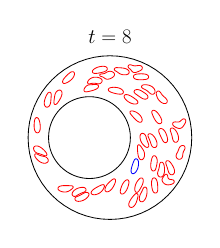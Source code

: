 \begin{tikzpicture}[scale=0.3]

\begin{axis}[
  xmin = -21,
  xmax = 21,
  ymin = -21,
  ymax = 21,
  scale only axis,
  axis equal image,
  hide axis,
  title = {\Huge$t=8$}
  ]

% outer solid wall
\addplot [mark=none,black,line width=1.0] table{
2.0e+01 -5.517e-16
1.99e+01 1.96e+00
1.962e+01 3.902e+00
1.914e+01 5.806e+00
1.848e+01 7.654e+00
1.764e+01 9.428e+00
1.663e+01 1.111e+01
1.546e+01 1.269e+01
1.414e+01 1.414e+01
1.269e+01 1.546e+01
1.111e+01 1.663e+01
9.428e+00 1.764e+01
7.654e+00 1.848e+01
5.806e+00 1.914e+01
3.902e+00 1.962e+01
1.96e+00 1.99e+01
2.328e-15 2.0e+01
-1.96e+00 1.99e+01
-3.902e+00 1.962e+01
-5.806e+00 1.914e+01
-7.654e+00 1.848e+01
-9.428e+00 1.764e+01
-1.111e+01 1.663e+01
-1.269e+01 1.546e+01
-1.414e+01 1.414e+01
-1.546e+01 1.269e+01
-1.663e+01 1.111e+01
-1.764e+01 9.428e+00
-1.848e+01 7.654e+00
-1.914e+01 5.806e+00
-1.962e+01 3.902e+00
-1.99e+01 1.96e+00
-2.0e+01 3.001e-15
-1.99e+01 -1.96e+00
-1.962e+01 -3.902e+00
-1.914e+01 -5.806e+00
-1.848e+01 -7.654e+00
-1.764e+01 -9.428e+00
-1.663e+01 -1.111e+01
-1.546e+01 -1.269e+01
-1.414e+01 -1.414e+01
-1.269e+01 -1.546e+01
-1.111e+01 -1.663e+01
-9.428e+00 -1.764e+01
-7.654e+00 -1.848e+01
-5.806e+00 -1.914e+01
-3.902e+00 -1.962e+01
-1.96e+00 -1.99e+01
-4.777e-15 -2.0e+01
1.96e+00 -1.99e+01
3.902e+00 -1.962e+01
5.806e+00 -1.914e+01
7.654e+00 -1.848e+01
9.428e+00 -1.764e+01
1.111e+01 -1.663e+01
1.269e+01 -1.546e+01
1.414e+01 -1.414e+01
1.546e+01 -1.269e+01
1.663e+01 -1.111e+01
1.764e+01 -9.428e+00
1.848e+01 -7.654e+00
1.914e+01 -5.806e+00
1.962e+01 -3.902e+00
1.99e+01 -1.96e+00
2.0e+01 -5.517e-16
};

% inner solid wall
\addplot [mark=none,black,line width=1.0] table{
5.0e+00 2.759e-16
4.952e+00 -9.802e-01
4.808e+00 -1.951e+00
4.569e+00 -2.903e+00
4.239e+00 -3.827e+00
3.819e+00 -4.714e+00
3.315e+00 -5.556e+00
2.73e+00 -6.344e+00
2.071e+00 -7.071e+00
1.344e+00 -7.73e+00
5.557e-01 -8.315e+00
-2.86e-01 -8.819e+00
-1.173e+00 -9.239e+00
-2.097e+00 -9.569e+00
-3.049e+00 -9.808e+00
-4.02e+00 -9.952e+00
-5.0e+00 -1.0e+01
-5.98e+00 -9.952e+00
-6.951e+00 -9.808e+00
-7.903e+00 -9.569e+00
-8.827e+00 -9.239e+00
-9.714e+00 -8.819e+00
-1.056e+01 -8.315e+00
-1.134e+01 -7.73e+00
-1.207e+01 -7.071e+00
-1.273e+01 -6.344e+00
-1.331e+01 -5.556e+00
-1.382e+01 -4.714e+00
-1.424e+01 -3.827e+00
-1.457e+01 -2.903e+00
-1.481e+01 -1.951e+00
-1.495e+01 -9.802e-01
-1.5e+01 -1.5e-15
-1.495e+01 9.802e-01
-1.481e+01 1.951e+00
-1.457e+01 2.903e+00
-1.424e+01 3.827e+00
-1.382e+01 4.714e+00
-1.331e+01 5.556e+00
-1.273e+01 6.344e+00
-1.207e+01 7.071e+00
-1.134e+01 7.73e+00
-1.056e+01 8.315e+00
-9.714e+00 8.819e+00
-8.827e+00 9.239e+00
-7.903e+00 9.569e+00
-6.951e+00 9.808e+00
-5.98e+00 9.952e+00
-5.0e+00 1.0e+01
-4.02e+00 9.952e+00
-3.049e+00 9.808e+00
-2.097e+00 9.569e+00
-1.173e+00 9.239e+00
-2.86e-01 8.819e+00
5.557e-01 8.315e+00
1.344e+00 7.73e+00
2.071e+00 7.071e+00
2.73e+00 6.344e+00
3.315e+00 5.556e+00
3.819e+00 4.714e+00
4.239e+00 3.827e+00
4.569e+00 2.903e+00
4.808e+00 1.951e+00
4.952e+00 9.802e-01
5.0e+00 2.759e-16
};


% vesicle1
\addplot [mark=none,red,line width=1.0] table{
1.776e+01 2.586e+00
1.78e+01 2.629e+00
1.785e+01 2.691e+00
1.791e+01 2.772e+00
1.798e+01 2.87e+00
1.806e+01 2.979e+00
1.813e+01 3.098e+00
1.821e+01 3.222e+00
1.829e+01 3.351e+00
1.836e+01 3.484e+00
1.843e+01 3.623e+00
1.848e+01 3.768e+00
1.852e+01 3.92e+00
1.853e+01 4.077e+00
1.851e+01 4.232e+00
1.844e+01 4.375e+00
1.833e+01 4.489e+00
1.819e+01 4.56e+00
1.804e+01 4.579e+00
1.788e+01 4.549e+00
1.774e+01 4.481e+00
1.761e+01 4.388e+00
1.75e+01 4.284e+00
1.739e+01 4.176e+00
1.728e+01 4.072e+00
1.716e+01 3.981e+00
1.704e+01 3.906e+00
1.691e+01 3.851e+00
1.678e+01 3.817e+00
1.666e+01 3.8e+00
1.655e+01 3.795e+00
1.647e+01 3.797e+00
1.642e+01 3.8e+00
1.636e+01 3.804e+00
1.628e+01 3.812e+00
1.617e+01 3.823e+00
1.605e+01 3.833e+00
1.592e+01 3.836e+00
1.578e+01 3.823e+00
1.564e+01 3.784e+00
1.551e+01 3.711e+00
1.541e+01 3.602e+00
1.534e+01 3.462e+00
1.533e+01 3.308e+00
1.536e+01 3.156e+00
1.544e+01 3.017e+00
1.553e+01 2.895e+00
1.565e+01 2.789e+00
1.578e+01 2.695e+00
1.591e+01 2.611e+00
1.605e+01 2.534e+00
1.619e+01 2.463e+00
1.633e+01 2.397e+00
1.648e+01 2.34e+00
1.663e+01 2.292e+00
1.678e+01 2.257e+00
1.693e+01 2.238e+00
1.708e+01 2.24e+00
1.722e+01 2.262e+00
1.735e+01 2.304e+00
1.747e+01 2.361e+00
1.758e+01 2.426e+00
1.766e+01 2.49e+00
1.772e+01 2.545e+00
1.776e+01 2.586e+00
};

% vesicle2
\addplot [mark=none,red,line width=1.0] table{
-1.541e+01 -6.126e+00
-1.536e+01 -6.095e+00
-1.53e+01 -6.046e+00
-1.522e+01 -5.974e+00
-1.515e+01 -5.876e+00
-1.51e+01 -5.755e+00
-1.508e+01 -5.617e+00
-1.508e+01 -5.472e+00
-1.512e+01 -5.328e+00
-1.519e+01 -5.191e+00
-1.528e+01 -5.065e+00
-1.538e+01 -4.95e+00
-1.55e+01 -4.85e+00
-1.563e+01 -4.765e+00
-1.578e+01 -4.699e+00
-1.593e+01 -4.651e+00
-1.608e+01 -4.613e+00
-1.623e+01 -4.581e+00
-1.639e+01 -4.55e+00
-1.654e+01 -4.516e+00
-1.67e+01 -4.478e+00
-1.685e+01 -4.435e+00
-1.699e+01 -4.387e+00
-1.714e+01 -4.333e+00
-1.728e+01 -4.274e+00
-1.741e+01 -4.211e+00
-1.754e+01 -4.147e+00
-1.767e+01 -4.084e+00
-1.779e+01 -4.029e+00
-1.79e+01 -3.988e+00
-1.8e+01 -3.966e+00
-1.809e+01 -3.962e+00
-1.814e+01 -3.969e+00
-1.82e+01 -3.986e+00
-1.827e+01 -4.024e+00
-1.834e+01 -4.098e+00
-1.839e+01 -4.209e+00
-1.839e+01 -4.341e+00
-1.836e+01 -4.478e+00
-1.831e+01 -4.613e+00
-1.824e+01 -4.745e+00
-1.816e+01 -4.874e+00
-1.807e+01 -5.0e+00
-1.798e+01 -5.122e+00
-1.788e+01 -5.242e+00
-1.777e+01 -5.358e+00
-1.766e+01 -5.47e+00
-1.754e+01 -5.578e+00
-1.742e+01 -5.681e+00
-1.73e+01 -5.778e+00
-1.717e+01 -5.869e+00
-1.704e+01 -5.952e+00
-1.69e+01 -6.028e+00
-1.676e+01 -6.095e+00
-1.661e+01 -6.152e+00
-1.647e+01 -6.199e+00
-1.632e+01 -6.234e+00
-1.617e+01 -6.256e+00
-1.603e+01 -6.266e+00
-1.589e+01 -6.262e+00
-1.575e+01 -6.246e+00
-1.564e+01 -6.219e+00
-1.554e+01 -6.186e+00
-1.546e+01 -6.154e+00
-1.541e+01 -6.126e+00
};

% vesicle3
\addplot [mark=none,red,line width=1.0] table{
-1.645e+01 -4.23e+00
-1.64e+01 -4.253e+00
-1.633e+01 -4.284e+00
-1.623e+01 -4.324e+00
-1.612e+01 -4.37e+00
-1.599e+01 -4.415e+00
-1.586e+01 -4.449e+00
-1.571e+01 -4.457e+00
-1.557e+01 -4.418e+00
-1.546e+01 -4.319e+00
-1.541e+01 -4.175e+00
-1.542e+01 -4.021e+00
-1.548e+01 -3.875e+00
-1.555e+01 -3.738e+00
-1.564e+01 -3.607e+00
-1.574e+01 -3.482e+00
-1.584e+01 -3.361e+00
-1.594e+01 -3.243e+00
-1.605e+01 -3.128e+00
-1.616e+01 -3.016e+00
-1.628e+01 -2.908e+00
-1.639e+01 -2.804e+00
-1.651e+01 -2.703e+00
-1.663e+01 -2.607e+00
-1.675e+01 -2.517e+00
-1.688e+01 -2.433e+00
-1.7e+01 -2.355e+00
-1.712e+01 -2.286e+00
-1.724e+01 -2.225e+00
-1.735e+01 -2.176e+00
-1.745e+01 -2.138e+00
-1.752e+01 -2.111e+00
-1.758e+01 -2.094e+00
-1.764e+01 -2.079e+00
-1.772e+01 -2.061e+00
-1.782e+01 -2.044e+00
-1.794e+01 -2.034e+00
-1.807e+01 -2.039e+00
-1.821e+01 -2.063e+00
-1.834e+01 -2.115e+00
-1.847e+01 -2.198e+00
-1.857e+01 -2.313e+00
-1.863e+01 -2.452e+00
-1.866e+01 -2.605e+00
-1.865e+01 -2.761e+00
-1.862e+01 -2.914e+00
-1.856e+01 -3.061e+00
-1.849e+01 -3.201e+00
-1.84e+01 -3.332e+00
-1.83e+01 -3.452e+00
-1.818e+01 -3.561e+00
-1.806e+01 -3.653e+00
-1.792e+01 -3.729e+00
-1.778e+01 -3.789e+00
-1.763e+01 -3.839e+00
-1.748e+01 -3.884e+00
-1.734e+01 -3.926e+00
-1.719e+01 -3.969e+00
-1.705e+01 -4.012e+00
-1.692e+01 -4.056e+00
-1.679e+01 -4.099e+00
-1.668e+01 -4.141e+00
-1.658e+01 -4.178e+00
-1.651e+01 -4.208e+00
-1.645e+01 -4.23e+00
};

% vesicle4
\addplot [mark=none,red,line width=1.0] table{
6.416e+00 1.425e+01
6.472e+00 1.423e+01
6.55e+00 1.421e+01
6.652e+00 1.419e+01
6.771e+00 1.417e+01
6.902e+00 1.416e+01
7.042e+00 1.414e+01
7.187e+00 1.413e+01
7.337e+00 1.413e+01
7.489e+00 1.413e+01
7.643e+00 1.413e+01
7.798e+00 1.413e+01
7.954e+00 1.414e+01
8.111e+00 1.415e+01
8.268e+00 1.417e+01
8.425e+00 1.418e+01
8.582e+00 1.42e+01
8.738e+00 1.422e+01
8.892e+00 1.425e+01
9.042e+00 1.43e+01
9.183e+00 1.437e+01
9.306e+00 1.447e+01
9.399e+00 1.459e+01
9.449e+00 1.474e+01
9.45e+00 1.489e+01
9.405e+00 1.503e+01
9.326e+00 1.515e+01
9.227e+00 1.525e+01
9.118e+00 1.533e+01
9.011e+00 1.538e+01
8.916e+00 1.542e+01
8.84e+00 1.545e+01
8.784e+00 1.547e+01
8.728e+00 1.548e+01
8.649e+00 1.55e+01
8.548e+00 1.552e+01
8.428e+00 1.554e+01
8.297e+00 1.556e+01
8.157e+00 1.557e+01
8.011e+00 1.558e+01
7.862e+00 1.558e+01
7.71e+00 1.559e+01
7.556e+00 1.559e+01
7.401e+00 1.558e+01
7.245e+00 1.558e+01
7.088e+00 1.557e+01
6.931e+00 1.556e+01
6.774e+00 1.554e+01
6.617e+00 1.552e+01
6.461e+00 1.55e+01
6.307e+00 1.546e+01
6.158e+00 1.541e+01
6.018e+00 1.534e+01
5.895e+00 1.524e+01
5.801e+00 1.512e+01
5.749e+00 1.498e+01
5.747e+00 1.482e+01
5.791e+00 1.468e+01
5.87e+00 1.456e+01
5.971e+00 1.446e+01
6.08e+00 1.439e+01
6.188e+00 1.433e+01
6.283e+00 1.429e+01
6.36e+00 1.427e+01
6.416e+00 1.425e+01
};

% vesicle5
\addplot [mark=none,red,line width=1.0] table{
2.699e+00 -1.369e+01
2.744e+00 -1.372e+01
2.813e+00 -1.376e+01
2.912e+00 -1.379e+01
3.032e+00 -1.38e+01
3.162e+00 -1.377e+01
3.291e+00 -1.372e+01
3.413e+00 -1.364e+01
3.527e+00 -1.354e+01
3.635e+00 -1.344e+01
3.735e+00 -1.332e+01
3.829e+00 -1.32e+01
3.917e+00 -1.307e+01
4.0e+00 -1.293e+01
4.077e+00 -1.28e+01
4.149e+00 -1.266e+01
4.216e+00 -1.251e+01
4.278e+00 -1.237e+01
4.336e+00 -1.222e+01
4.39e+00 -1.207e+01
4.44e+00 -1.192e+01
4.486e+00 -1.177e+01
4.528e+00 -1.162e+01
4.566e+00 -1.147e+01
4.598e+00 -1.133e+01
4.624e+00 -1.118e+01
4.641e+00 -1.103e+01
4.647e+00 -1.089e+01
4.639e+00 -1.076e+01
4.614e+00 -1.064e+01
4.577e+00 -1.055e+01
4.534e+00 -1.048e+01
4.496e+00 -1.044e+01
4.452e+00 -1.04e+01
4.383e+00 -1.036e+01
4.284e+00 -1.032e+01
4.164e+00 -1.032e+01
4.035e+00 -1.036e+01
3.909e+00 -1.042e+01
3.789e+00 -1.05e+01
3.675e+00 -1.06e+01
3.567e+00 -1.07e+01
3.464e+00 -1.082e+01
3.367e+00 -1.094e+01
3.276e+00 -1.107e+01
3.192e+00 -1.12e+01
3.113e+00 -1.133e+01
3.04e+00 -1.147e+01
2.973e+00 -1.162e+01
2.909e+00 -1.176e+01
2.85e+00 -1.191e+01
2.794e+00 -1.206e+01
2.743e+00 -1.22e+01
2.694e+00 -1.235e+01
2.65e+00 -1.25e+01
2.611e+00 -1.265e+01
2.577e+00 -1.28e+01
2.551e+00 -1.295e+01
2.535e+00 -1.309e+01
2.532e+00 -1.323e+01
2.544e+00 -1.336e+01
2.573e+00 -1.348e+01
2.615e+00 -1.357e+01
2.66e+00 -1.364e+01
2.699e+00 -1.369e+01
};

% vesicle6
\addplot [mark=none,red,line width=1.0] table{
1.34e+01 1.555e+00
1.337e+01 1.604e+00
1.332e+01 1.669e+00
1.326e+01 1.75e+00
1.318e+01 1.84e+00
1.308e+01 1.932e+00
1.297e+01 2.021e+00
1.285e+01 2.099e+00
1.271e+01 2.161e+00
1.257e+01 2.201e+00
1.241e+01 2.209e+00
1.226e+01 2.179e+00
1.213e+01 2.104e+00
1.202e+01 1.99e+00
1.196e+01 1.847e+00
1.193e+01 1.691e+00
1.194e+01 1.534e+00
1.197e+01 1.379e+00
1.202e+01 1.228e+00
1.207e+01 1.08e+00
1.213e+01 9.347e-01
1.219e+01 7.915e-01
1.226e+01 6.502e-01
1.232e+01 5.105e-01
1.239e+01 3.727e-01
1.245e+01 2.371e-01
1.251e+01 1.05e-01
1.257e+01 -2.26e-02
1.262e+01 -1.428e-01
1.268e+01 -2.526e-01
1.272e+01 -3.46e-01
1.276e+01 -4.189e-01
1.278e+01 -4.712e-01
1.281e+01 -5.233e-01
1.284e+01 -5.951e-01
1.29e+01 -6.857e-01
1.296e+01 -7.895e-01
1.303e+01 -8.987e-01
1.312e+01 -1.007e+00
1.323e+01 -1.105e+00
1.335e+01 -1.184e+00
1.35e+01 -1.229e+00
1.365e+01 -1.229e+00
1.38e+01 -1.177e+00
1.392e+01 -1.08e+00
1.401e+01 -9.502e-01
1.406e+01 -8.029e-01
1.409e+01 -6.475e-01
1.41e+01 -4.897e-01
1.409e+01 -3.32e-01
1.407e+01 -1.757e-01
1.403e+01 -2.091e-02
1.4e+01 1.318e-01
1.396e+01 2.826e-01
1.391e+01 4.31e-01
1.386e+01 5.771e-01
1.381e+01 7.199e-01
1.376e+01 8.593e-01
1.37e+01 9.936e-01
1.364e+01 1.122e+00
1.359e+01 1.241e+00
1.353e+01 1.348e+00
1.348e+01 1.438e+00
1.343e+01 1.506e+00
1.34e+01 1.555e+00
};

% vesicle7
\addplot [mark=none,red,line width=1.0] table{
7.145e+00 1.624e+01
7.198e+00 1.626e+01
7.271e+00 1.63e+01
7.364e+00 1.635e+01
7.47e+00 1.64e+01
7.581e+00 1.647e+01
7.691e+00 1.656e+01
7.791e+00 1.667e+01
7.87e+00 1.679e+01
7.918e+00 1.694e+01
7.924e+00 1.709e+01
7.885e+00 1.724e+01
7.803e+00 1.737e+01
7.688e+00 1.748e+01
7.551e+00 1.756e+01
7.401e+00 1.76e+01
7.244e+00 1.763e+01
7.086e+00 1.763e+01
6.929e+00 1.762e+01
6.773e+00 1.76e+01
6.617e+00 1.758e+01
6.463e+00 1.756e+01
6.308e+00 1.754e+01
6.154e+00 1.753e+01
6.003e+00 1.754e+01
5.854e+00 1.756e+01
5.712e+00 1.759e+01
5.578e+00 1.763e+01
5.453e+00 1.767e+01
5.339e+00 1.771e+01
5.241e+00 1.775e+01
5.164e+00 1.777e+01
5.107e+00 1.778e+01
5.05e+00 1.779e+01
4.969e+00 1.78e+01
4.866e+00 1.78e+01
4.747e+00 1.778e+01
4.628e+00 1.772e+01
4.525e+00 1.763e+01
4.459e+00 1.75e+01
4.443e+00 1.735e+01
4.48e+00 1.72e+01
4.56e+00 1.707e+01
4.666e+00 1.696e+01
4.785e+00 1.686e+01
4.906e+00 1.676e+01
5.021e+00 1.665e+01
5.128e+00 1.653e+01
5.226e+00 1.641e+01
5.322e+00 1.629e+01
5.424e+00 1.617e+01
5.539e+00 1.606e+01
5.671e+00 1.597e+01
5.816e+00 1.592e+01
5.969e+00 1.589e+01
6.123e+00 1.589e+01
6.273e+00 1.591e+01
6.418e+00 1.595e+01
6.557e+00 1.6e+01
6.688e+00 1.605e+01
6.811e+00 1.609e+01
6.923e+00 1.614e+01
7.018e+00 1.618e+01
7.092e+00 1.621e+01
7.145e+00 1.624e+01
};

% vesicle8
\addplot [mark=none,red,line width=1.0] table{
7.29e+00 1.161e+01
7.235e+00 1.163e+01
7.158e+00 1.166e+01
7.059e+00 1.169e+01
6.94e+00 1.171e+01
6.809e+00 1.173e+01
6.669e+00 1.174e+01
6.524e+00 1.173e+01
6.376e+00 1.17e+01
6.232e+00 1.166e+01
6.097e+00 1.158e+01
5.985e+00 1.148e+01
5.915e+00 1.134e+01
5.903e+00 1.118e+01
5.949e+00 1.103e+01
6.037e+00 1.09e+01
6.147e+00 1.079e+01
6.269e+00 1.069e+01
6.396e+00 1.059e+01
6.525e+00 1.05e+01
6.654e+00 1.041e+01
6.782e+00 1.032e+01
6.909e+00 1.023e+01
7.034e+00 1.014e+01
7.158e+00 1.006e+01
7.28e+00 9.97e+00
7.399e+00 9.886e+00
7.515e+00 9.807e+00
7.626e+00 9.736e+00
7.73e+00 9.673e+00
7.821e+00 9.623e+00
7.893e+00 9.586e+00
7.945e+00 9.561e+00
7.998e+00 9.537e+00
8.073e+00 9.506e+00
8.171e+00 9.472e+00
8.287e+00 9.439e+00
8.417e+00 9.412e+00
8.557e+00 9.398e+00
8.702e+00 9.4e+00
8.85e+00 9.425e+00
8.992e+00 9.478e+00
9.119e+00 9.564e+00
9.219e+00 9.682e+00
9.277e+00 9.826e+00
9.288e+00 9.983e+00
9.254e+00 1.014e+01
9.184e+00 1.028e+01
9.092e+00 1.04e+01
8.983e+00 1.052e+01
8.866e+00 1.063e+01
8.743e+00 1.073e+01
8.617e+00 1.082e+01
8.489e+00 1.091e+01
8.361e+00 1.099e+01
8.232e+00 1.108e+01
8.105e+00 1.116e+01
7.978e+00 1.124e+01
7.854e+00 1.132e+01
7.734e+00 1.139e+01
7.619e+00 1.146e+01
7.511e+00 1.151e+01
7.418e+00 1.156e+01
7.344e+00 1.159e+01
7.29e+00 1.161e+01
};

% vesicle9
\addplot [mark=none,red,line width=1.0] table{
5.932e+00 9.627e+00
5.884e+00 9.66e+00
5.817e+00 9.706e+00
5.731e+00 9.764e+00
5.631e+00 9.831e+00
5.52e+00 9.904e+00
5.401e+00 9.979e+00
5.277e+00 1.006e+01
5.148e+00 1.013e+01
5.014e+00 1.02e+01
4.876e+00 1.027e+01
4.734e+00 1.033e+01
4.588e+00 1.039e+01
4.439e+00 1.044e+01
4.286e+00 1.048e+01
4.13e+00 1.05e+01
3.973e+00 1.051e+01
3.816e+00 1.05e+01
3.668e+00 1.044e+01
3.55e+00 1.034e+01
3.482e+00 1.02e+01
3.47e+00 1.005e+01
3.501e+00 9.894e+00
3.559e+00 9.752e+00
3.634e+00 9.619e+00
3.718e+00 9.495e+00
3.808e+00 9.381e+00
3.901e+00 9.276e+00
3.993e+00 9.181e+00
4.08e+00 9.097e+00
4.158e+00 9.028e+00
4.22e+00 8.976e+00
4.265e+00 8.939e+00
4.311e+00 8.903e+00
4.375e+00 8.854e+00
4.459e+00 8.794e+00
4.56e+00 8.726e+00
4.672e+00 8.656e+00
4.794e+00 8.586e+00
4.923e+00 8.518e+00
5.058e+00 8.455e+00
5.198e+00 8.397e+00
5.343e+00 8.344e+00
5.492e+00 8.299e+00
5.643e+00 8.26e+00
5.797e+00 8.23e+00
5.953e+00 8.208e+00
6.111e+00 8.197e+00
6.269e+00 8.199e+00
6.425e+00 8.22e+00
6.576e+00 8.267e+00
6.708e+00 8.351e+00
6.802e+00 8.476e+00
6.836e+00 8.627e+00
6.811e+00 8.779e+00
6.743e+00 8.917e+00
6.651e+00 9.038e+00
6.548e+00 9.146e+00
6.44e+00 9.243e+00
6.331e+00 9.333e+00
6.227e+00 9.414e+00
6.129e+00 9.486e+00
6.045e+00 9.547e+00
5.979e+00 9.593e+00
5.932e+00 9.627e+00
};

% vesicle10
\addplot [mark=none,red,line width=1.0] table{
1.31e+01 -9.136e+00
1.312e+01 -9.084e+00
1.316e+01 -9.011e+00
1.319e+01 -8.915e+00
1.323e+01 -8.8e+00
1.327e+01 -8.673e+00
1.33e+01 -8.535e+00
1.332e+01 -8.391e+00
1.334e+01 -8.243e+00
1.335e+01 -8.091e+00
1.335e+01 -7.937e+00
1.335e+01 -7.782e+00
1.334e+01 -7.625e+00
1.333e+01 -7.469e+00
1.332e+01 -7.312e+00
1.33e+01 -7.155e+00
1.328e+01 -6.998e+00
1.325e+01 -6.843e+00
1.321e+01 -6.69e+00
1.317e+01 -6.539e+00
1.311e+01 -6.394e+00
1.303e+01 -6.259e+00
1.293e+01 -6.141e+00
1.28e+01 -6.053e+00
1.266e+01 -6.01e+00
1.251e+01 -6.023e+00
1.238e+01 -6.088e+00
1.228e+01 -6.189e+00
1.222e+01 -6.304e+00
1.218e+01 -6.419e+00
1.216e+01 -6.519e+00
1.214e+01 -6.599e+00
1.213e+01 -6.657e+00
1.212e+01 -6.715e+00
1.212e+01 -6.795e+00
1.21e+01 -6.897e+00
1.209e+01 -7.018e+00
1.207e+01 -7.149e+00
1.204e+01 -7.287e+00
1.201e+01 -7.43e+00
1.198e+01 -7.574e+00
1.193e+01 -7.72e+00
1.189e+01 -7.866e+00
1.183e+01 -8.013e+00
1.178e+01 -8.16e+00
1.173e+01 -8.309e+00
1.169e+01 -8.46e+00
1.166e+01 -8.616e+00
1.165e+01 -8.774e+00
1.167e+01 -8.931e+00
1.17e+01 -9.084e+00
1.177e+01 -9.228e+00
1.185e+01 -9.358e+00
1.196e+01 -9.47e+00
1.209e+01 -9.559e+00
1.223e+01 -9.62e+00
1.238e+01 -9.647e+00
1.253e+01 -9.638e+00
1.267e+01 -9.593e+00
1.279e+01 -9.521e+00
1.289e+01 -9.432e+00
1.296e+01 -9.34e+00
1.302e+01 -9.255e+00
1.307e+01 -9.187e+00
1.31e+01 -9.136e+00
};

% vesicle11
\addplot [mark=none,red,line width=1.0] table{
-7.544e+00 -1.228e+01
-7.6e+00 -1.23e+01
-7.677e+00 -1.232e+01
-7.776e+00 -1.236e+01
-7.889e+00 -1.24e+01
-8.012e+00 -1.245e+01
-8.139e+00 -1.251e+01
-8.268e+00 -1.257e+01
-8.397e+00 -1.265e+01
-8.522e+00 -1.274e+01
-8.644e+00 -1.283e+01
-8.76e+00 -1.293e+01
-8.87e+00 -1.304e+01
-8.973e+00 -1.316e+01
-9.065e+00 -1.329e+01
-9.143e+00 -1.343e+01
-9.202e+00 -1.357e+01
-9.233e+00 -1.373e+01
-9.231e+00 -1.389e+01
-9.19e+00 -1.404e+01
-9.108e+00 -1.417e+01
-8.992e+00 -1.428e+01
-8.853e+00 -1.434e+01
-8.702e+00 -1.437e+01
-8.551e+00 -1.437e+01
-8.406e+00 -1.433e+01
-8.273e+00 -1.427e+01
-8.149e+00 -1.42e+01
-8.036e+00 -1.413e+01
-7.934e+00 -1.407e+01
-7.846e+00 -1.401e+01
-7.777e+00 -1.397e+01
-7.727e+00 -1.394e+01
-7.677e+00 -1.391e+01
-7.607e+00 -1.387e+01
-7.516e+00 -1.382e+01
-7.409e+00 -1.377e+01
-7.29e+00 -1.371e+01
-7.163e+00 -1.365e+01
-7.029e+00 -1.359e+01
-6.89e+00 -1.353e+01
-6.748e+00 -1.348e+01
-6.603e+00 -1.343e+01
-6.457e+00 -1.338e+01
-6.312e+00 -1.332e+01
-6.172e+00 -1.325e+01
-6.045e+00 -1.315e+01
-5.94e+00 -1.304e+01
-5.868e+00 -1.29e+01
-5.842e+00 -1.274e+01
-5.864e+00 -1.259e+01
-5.934e+00 -1.244e+01
-6.042e+00 -1.233e+01
-6.175e+00 -1.225e+01
-6.321e+00 -1.22e+01
-6.472e+00 -1.217e+01
-6.624e+00 -1.216e+01
-6.773e+00 -1.216e+01
-6.918e+00 -1.217e+01
-7.058e+00 -1.218e+01
-7.189e+00 -1.22e+01
-7.308e+00 -1.223e+01
-7.409e+00 -1.225e+01
-7.487e+00 -1.227e+01
-7.544e+00 -1.228e+01
};

% vesicle12
\addplot [mark=none,red,line width=1.0] table{
1.299e+01 1.021e+01
1.294e+01 1.025e+01
1.289e+01 1.031e+01
1.282e+01 1.038e+01
1.274e+01 1.047e+01
1.266e+01 1.058e+01
1.258e+01 1.069e+01
1.25e+01 1.081e+01
1.242e+01 1.094e+01
1.233e+01 1.107e+01
1.223e+01 1.118e+01
1.211e+01 1.128e+01
1.197e+01 1.135e+01
1.182e+01 1.138e+01
1.166e+01 1.135e+01
1.153e+01 1.127e+01
1.142e+01 1.115e+01
1.136e+01 1.101e+01
1.133e+01 1.086e+01
1.132e+01 1.07e+01
1.134e+01 1.054e+01
1.138e+01 1.039e+01
1.142e+01 1.024e+01
1.147e+01 1.009e+01
1.152e+01 9.951e+00
1.157e+01 9.812e+00
1.163e+01 9.679e+00
1.17e+01 9.554e+00
1.176e+01 9.439e+00
1.183e+01 9.337e+00
1.189e+01 9.252e+00
1.194e+01 9.188e+00
1.197e+01 9.143e+00
1.201e+01 9.098e+00
1.206e+01 9.037e+00
1.214e+01 8.963e+00
1.222e+01 8.878e+00
1.232e+01 8.791e+00
1.243e+01 8.703e+00
1.255e+01 8.618e+00
1.268e+01 8.538e+00
1.281e+01 8.466e+00
1.295e+01 8.403e+00
1.31e+01 8.354e+00
1.325e+01 8.322e+00
1.341e+01 8.313e+00
1.356e+01 8.334e+00
1.371e+01 8.388e+00
1.384e+01 8.478e+00
1.394e+01 8.6e+00
1.4e+01 8.746e+00
1.402e+01 8.902e+00
1.399e+01 9.057e+00
1.394e+01 9.204e+00
1.386e+01 9.338e+00
1.377e+01 9.462e+00
1.367e+01 9.576e+00
1.357e+01 9.682e+00
1.346e+01 9.782e+00
1.335e+01 9.876e+00
1.326e+01 9.963e+00
1.317e+01 1.004e+01
1.309e+01 1.011e+01
1.303e+01 1.017e+01
1.299e+01 1.021e+01
};

% vesicle13
\addplot [mark=none,red,line width=1.0] table{
-1.124e+00 1.736e+01
-1.181e+00 1.737e+01
-1.26e+00 1.739e+01
-1.362e+00 1.74e+01
-1.482e+00 1.742e+01
-1.615e+00 1.742e+01
-1.755e+00 1.742e+01
-1.9e+00 1.742e+01
-2.049e+00 1.74e+01
-2.2e+00 1.738e+01
-2.352e+00 1.736e+01
-2.505e+00 1.733e+01
-2.657e+00 1.73e+01
-2.808e+00 1.725e+01
-2.959e+00 1.721e+01
-3.107e+00 1.716e+01
-3.254e+00 1.71e+01
-3.398e+00 1.703e+01
-3.539e+00 1.696e+01
-3.675e+00 1.688e+01
-3.807e+00 1.679e+01
-3.931e+00 1.67e+01
-4.047e+00 1.66e+01
-4.15e+00 1.648e+01
-4.231e+00 1.635e+01
-4.278e+00 1.621e+01
-4.28e+00 1.607e+01
-4.232e+00 1.594e+01
-4.147e+00 1.583e+01
-4.046e+00 1.577e+01
-3.95e+00 1.573e+01
-3.872e+00 1.571e+01
-3.815e+00 1.57e+01
-3.757e+00 1.569e+01
-3.676e+00 1.569e+01
-3.573e+00 1.568e+01
-3.451e+00 1.569e+01
-3.319e+00 1.569e+01
-3.179e+00 1.571e+01
-3.035e+00 1.572e+01
-2.887e+00 1.574e+01
-2.737e+00 1.577e+01
-2.586e+00 1.58e+01
-2.433e+00 1.583e+01
-2.28e+00 1.586e+01
-2.127e+00 1.589e+01
-1.974e+00 1.593e+01
-1.821e+00 1.597e+01
-1.669e+00 1.601e+01
-1.518e+00 1.606e+01
-1.369e+00 1.611e+01
-1.222e+00 1.617e+01
-1.08e+00 1.624e+01
-9.462e-01 1.632e+01
-8.256e-01 1.641e+01
-7.273e-01 1.653e+01
-6.613e-01 1.667e+01
-6.374e-01 1.682e+01
-6.586e-01 1.696e+01
-7.195e-01 1.708e+01
-8.061e-01 1.718e+01
-9.028e-01 1.726e+01
-9.94e-01 1.731e+01
-1.069e+00 1.734e+01
-1.124e+00 1.736e+01
};

% vesicle14
\addplot [mark=none,red,line width=1.0] table{
-6.684e+00 -1.375e+01
-6.734e+00 -1.378e+01
-6.804e+00 -1.382e+01
-6.893e+00 -1.388e+01
-6.999e+00 -1.393e+01
-7.115e+00 -1.4e+01
-7.24e+00 -1.406e+01
-7.371e+00 -1.413e+01
-7.507e+00 -1.419e+01
-7.647e+00 -1.425e+01
-7.79e+00 -1.431e+01
-7.935e+00 -1.436e+01
-8.079e+00 -1.442e+01
-8.22e+00 -1.449e+01
-8.351e+00 -1.458e+01
-8.46e+00 -1.469e+01
-8.534e+00 -1.483e+01
-8.559e+00 -1.498e+01
-8.53e+00 -1.514e+01
-8.454e+00 -1.528e+01
-8.341e+00 -1.539e+01
-8.208e+00 -1.547e+01
-8.063e+00 -1.552e+01
-7.913e+00 -1.556e+01
-7.762e+00 -1.558e+01
-7.613e+00 -1.558e+01
-7.467e+00 -1.557e+01
-7.327e+00 -1.556e+01
-7.197e+00 -1.554e+01
-7.078e+00 -1.551e+01
-6.978e+00 -1.549e+01
-6.9e+00 -1.547e+01
-6.844e+00 -1.545e+01
-6.789e+00 -1.543e+01
-6.712e+00 -1.54e+01
-6.616e+00 -1.537e+01
-6.505e+00 -1.532e+01
-6.385e+00 -1.526e+01
-6.261e+00 -1.52e+01
-6.135e+00 -1.512e+01
-6.01e+00 -1.504e+01
-5.886e+00 -1.495e+01
-5.766e+00 -1.486e+01
-5.649e+00 -1.476e+01
-5.538e+00 -1.465e+01
-5.433e+00 -1.453e+01
-5.336e+00 -1.44e+01
-5.249e+00 -1.427e+01
-5.178e+00 -1.413e+01
-5.132e+00 -1.398e+01
-5.124e+00 -1.382e+01
-5.168e+00 -1.367e+01
-5.263e+00 -1.355e+01
-5.39e+00 -1.346e+01
-5.534e+00 -1.34e+01
-5.686e+00 -1.338e+01
-5.838e+00 -1.338e+01
-5.985e+00 -1.341e+01
-6.123e+00 -1.345e+01
-6.251e+00 -1.351e+01
-6.369e+00 -1.357e+01
-6.474e+00 -1.363e+01
-6.564e+00 -1.368e+01
-6.633e+00 -1.372e+01
-6.684e+00 -1.375e+01
};

% vesicle15
\addplot [mark=none,red,line width=1.0] table{
-1.705e+01 3.034e+00
-1.705e+01 3.092e+00
-1.706e+01 3.172e+00
-1.707e+01 3.275e+00
-1.709e+01 3.395e+00
-1.711e+01 3.526e+00
-1.713e+01 3.665e+00
-1.716e+01 3.807e+00
-1.72e+01 3.953e+00
-1.724e+01 4.099e+00
-1.729e+01 4.245e+00
-1.734e+01 4.389e+00
-1.742e+01 4.528e+00
-1.75e+01 4.659e+00
-1.761e+01 4.775e+00
-1.774e+01 4.861e+00
-1.789e+01 4.897e+00
-1.805e+01 4.865e+00
-1.817e+01 4.774e+00
-1.827e+01 4.646e+00
-1.833e+01 4.502e+00
-1.837e+01 4.353e+00
-1.841e+01 4.202e+00
-1.844e+01 4.05e+00
-1.846e+01 3.9e+00
-1.848e+01 3.752e+00
-1.849e+01 3.607e+00
-1.851e+01 3.467e+00
-1.851e+01 3.334e+00
-1.852e+01 3.213e+00
-1.853e+01 3.11e+00
-1.853e+01 3.029e+00
-1.853e+01 2.971e+00
-1.853e+01 2.912e+00
-1.853e+01 2.831e+00
-1.853e+01 2.728e+00
-1.852e+01 2.607e+00
-1.851e+01 2.475e+00
-1.85e+01 2.335e+00
-1.848e+01 2.191e+00
-1.845e+01 2.044e+00
-1.841e+01 1.897e+00
-1.837e+01 1.751e+00
-1.83e+01 1.609e+00
-1.822e+01 1.475e+00
-1.812e+01 1.353e+00
-1.8e+01 1.253e+00
-1.786e+01 1.186e+00
-1.77e+01 1.163e+00
-1.755e+01 1.192e+00
-1.741e+01 1.269e+00
-1.73e+01 1.38e+00
-1.722e+01 1.511e+00
-1.715e+01 1.654e+00
-1.711e+01 1.802e+00
-1.707e+01 1.953e+00
-1.705e+01 2.103e+00
-1.704e+01 2.252e+00
-1.703e+01 2.397e+00
-1.703e+01 2.538e+00
-1.703e+01 2.67e+00
-1.703e+01 2.791e+00
-1.704e+01 2.894e+00
-1.704e+01 2.975e+00
-1.705e+01 3.034e+00
};

% vesicle16
\addplot [mark=none,red,line width=1.0] table{
9.546e+00 1.105e+01
9.588e+00 1.101e+01
9.648e+00 1.096e+01
9.725e+00 1.089e+01
9.818e+00 1.081e+01
9.926e+00 1.073e+01
1.005e+01 1.067e+01
1.018e+01 1.061e+01
1.033e+01 1.059e+01
1.048e+01 1.059e+01
1.063e+01 1.063e+01
1.077e+01 1.071e+01
1.088e+01 1.082e+01
1.096e+01 1.095e+01
1.101e+01 1.11e+01
1.103e+01 1.126e+01
1.102e+01 1.141e+01
1.098e+01 1.157e+01
1.093e+01 1.172e+01
1.086e+01 1.186e+01
1.077e+01 1.199e+01
1.067e+01 1.211e+01
1.056e+01 1.222e+01
1.045e+01 1.232e+01
1.033e+01 1.242e+01
1.02e+01 1.25e+01
1.008e+01 1.257e+01
9.954e+00 1.264e+01
9.834e+00 1.269e+01
9.721e+00 1.274e+01
9.623e+00 1.277e+01
9.546e+00 1.28e+01
9.489e+00 1.281e+01
9.433e+00 1.282e+01
9.354e+00 1.284e+01
9.253e+00 1.286e+01
9.133e+00 1.288e+01
9.002e+00 1.29e+01
8.862e+00 1.291e+01
8.716e+00 1.292e+01
8.567e+00 1.292e+01
8.415e+00 1.291e+01
8.262e+00 1.29e+01
8.111e+00 1.286e+01
7.967e+00 1.28e+01
7.841e+00 1.271e+01
7.753e+00 1.258e+01
7.726e+00 1.242e+01
7.767e+00 1.227e+01
7.861e+00 1.215e+01
7.984e+00 1.205e+01
8.12e+00 1.197e+01
8.262e+00 1.19e+01
8.404e+00 1.183e+01
8.544e+00 1.177e+01
8.681e+00 1.17e+01
8.813e+00 1.162e+01
8.94e+00 1.154e+01
9.06e+00 1.146e+01
9.173e+00 1.138e+01
9.276e+00 1.129e+01
9.367e+00 1.121e+01
9.444e+00 1.115e+01
9.503e+00 1.109e+01
9.546e+00 1.105e+01
};

% vesicle17
\addplot [mark=none,red,line width=1.0] table{
-9.334e+00 -1.178e+01
-9.392e+00 -1.177e+01
-9.472e+00 -1.177e+01
-9.576e+00 -1.176e+01
-9.697e+00 -1.176e+01
-9.829e+00 -1.175e+01
-9.969e+00 -1.175e+01
-1.012e+01 -1.174e+01
-1.026e+01 -1.173e+01
-1.042e+01 -1.173e+01
-1.057e+01 -1.173e+01
-1.073e+01 -1.173e+01
-1.088e+01 -1.173e+01
-1.104e+01 -1.173e+01
-1.12e+01 -1.173e+01
-1.135e+01 -1.174e+01
-1.151e+01 -1.175e+01
-1.167e+01 -1.177e+01
-1.183e+01 -1.179e+01
-1.198e+01 -1.182e+01
-1.213e+01 -1.186e+01
-1.228e+01 -1.192e+01
-1.242e+01 -1.199e+01
-1.254e+01 -1.208e+01
-1.263e+01 -1.22e+01
-1.269e+01 -1.234e+01
-1.269e+01 -1.248e+01
-1.265e+01 -1.262e+01
-1.259e+01 -1.273e+01
-1.25e+01 -1.282e+01
-1.243e+01 -1.289e+01
-1.236e+01 -1.294e+01
-1.231e+01 -1.297e+01
-1.226e+01 -1.3e+01
-1.219e+01 -1.304e+01
-1.21e+01 -1.308e+01
-1.199e+01 -1.313e+01
-1.186e+01 -1.317e+01
-1.173e+01 -1.321e+01
-1.159e+01 -1.325e+01
-1.144e+01 -1.327e+01
-1.129e+01 -1.329e+01
-1.113e+01 -1.33e+01
-1.098e+01 -1.33e+01
-1.082e+01 -1.329e+01
-1.067e+01 -1.327e+01
-1.051e+01 -1.324e+01
-1.036e+01 -1.319e+01
-1.021e+01 -1.314e+01
-1.007e+01 -1.308e+01
-9.93e+00 -1.3e+01
-9.795e+00 -1.292e+01
-9.664e+00 -1.283e+01
-9.537e+00 -1.274e+01
-9.412e+00 -1.265e+01
-9.293e+00 -1.255e+01
-9.179e+00 -1.245e+01
-9.079e+00 -1.234e+01
-9.007e+00 -1.222e+01
-8.985e+00 -1.208e+01
-9.024e+00 -1.195e+01
-9.107e+00 -1.187e+01
-9.199e+00 -1.182e+01
-9.277e+00 -1.179e+01
-9.334e+00 -1.178e+01
};

% vesicle18
\addplot [mark=none,red,line width=1.0] table{
4.769e+00 -1.686e+01
4.808e+00 -1.691e+01
4.869e+00 -1.696e+01
4.958e+00 -1.701e+01
5.071e+00 -1.705e+01
5.203e+00 -1.707e+01
5.342e+00 -1.706e+01
5.481e+00 -1.701e+01
5.614e+00 -1.694e+01
5.739e+00 -1.686e+01
5.854e+00 -1.676e+01
5.96e+00 -1.664e+01
6.058e+00 -1.652e+01
6.148e+00 -1.639e+01
6.23e+00 -1.626e+01
6.306e+00 -1.612e+01
6.375e+00 -1.598e+01
6.438e+00 -1.583e+01
6.495e+00 -1.569e+01
6.546e+00 -1.554e+01
6.592e+00 -1.538e+01
6.635e+00 -1.524e+01
6.676e+00 -1.508e+01
6.716e+00 -1.494e+01
6.756e+00 -1.479e+01
6.795e+00 -1.465e+01
6.83e+00 -1.45e+01
6.857e+00 -1.437e+01
6.871e+00 -1.423e+01
6.87e+00 -1.411e+01
6.854e+00 -1.401e+01
6.831e+00 -1.393e+01
6.808e+00 -1.388e+01
6.778e+00 -1.383e+01
6.728e+00 -1.377e+01
6.647e+00 -1.37e+01
6.533e+00 -1.366e+01
6.402e+00 -1.367e+01
6.272e+00 -1.372e+01
6.154e+00 -1.38e+01
6.046e+00 -1.391e+01
5.943e+00 -1.402e+01
5.842e+00 -1.414e+01
5.742e+00 -1.425e+01
5.642e+00 -1.437e+01
5.543e+00 -1.45e+01
5.445e+00 -1.462e+01
5.35e+00 -1.475e+01
5.257e+00 -1.487e+01
5.168e+00 -1.5e+01
5.081e+00 -1.514e+01
4.999e+00 -1.527e+01
4.921e+00 -1.541e+01
4.848e+00 -1.554e+01
4.782e+00 -1.569e+01
4.723e+00 -1.583e+01
4.675e+00 -1.597e+01
4.639e+00 -1.612e+01
4.617e+00 -1.626e+01
4.612e+00 -1.64e+01
4.624e+00 -1.653e+01
4.654e+00 -1.665e+01
4.693e+00 -1.675e+01
4.734e+00 -1.682e+01
4.769e+00 -1.686e+01
};

% vesicle19
\addplot [mark=none,red,line width=1.0] table{
1.648e+01 -3.648e+00
1.645e+01 -3.699e+00
1.641e+01 -3.771e+00
1.636e+01 -3.862e+00
1.631e+01 -3.971e+00
1.625e+01 -4.092e+00
1.621e+01 -4.225e+00
1.618e+01 -4.368e+00
1.617e+01 -4.517e+00
1.619e+01 -4.668e+00
1.624e+01 -4.814e+00
1.631e+01 -4.951e+00
1.641e+01 -5.071e+00
1.653e+01 -5.17e+00
1.667e+01 -5.244e+00
1.682e+01 -5.288e+00
1.698e+01 -5.3e+00
1.714e+01 -5.279e+00
1.728e+01 -5.225e+00
1.742e+01 -5.142e+00
1.753e+01 -5.034e+00
1.762e+01 -4.907e+00
1.769e+01 -4.768e+00
1.774e+01 -4.622e+00
1.777e+01 -4.474e+00
1.779e+01 -4.326e+00
1.781e+01 -4.181e+00
1.782e+01 -4.042e+00
1.784e+01 -3.91e+00
1.787e+01 -3.791e+00
1.789e+01 -3.691e+00
1.791e+01 -3.613e+00
1.793e+01 -3.558e+00
1.795e+01 -3.503e+00
1.798e+01 -3.428e+00
1.802e+01 -3.333e+00
1.808e+01 -3.225e+00
1.814e+01 -3.109e+00
1.821e+01 -2.985e+00
1.827e+01 -2.854e+00
1.832e+01 -2.714e+00
1.835e+01 -2.566e+00
1.835e+01 -2.412e+00
1.831e+01 -2.262e+00
1.823e+01 -2.129e+00
1.812e+01 -2.026e+00
1.798e+01 -1.958e+00
1.782e+01 -1.93e+00
1.766e+01 -1.938e+00
1.751e+01 -1.978e+00
1.737e+01 -2.046e+00
1.724e+01 -2.139e+00
1.713e+01 -2.249e+00
1.704e+01 -2.375e+00
1.696e+01 -2.509e+00
1.689e+01 -2.649e+00
1.684e+01 -2.791e+00
1.679e+01 -2.931e+00
1.674e+01 -3.068e+00
1.669e+01 -3.199e+00
1.664e+01 -3.321e+00
1.659e+01 -3.432e+00
1.654e+01 -3.524e+00
1.65e+01 -3.596e+00
1.648e+01 -3.648e+00
};

% vesicle20
\addplot [mark=none,red,line width=1.0] table{
3.12e+00 1.077e+01
3.163e+00 1.08e+01
3.214e+00 1.087e+01
3.26e+00 1.096e+01
3.286e+00 1.108e+01
3.279e+00 1.121e+01
3.239e+00 1.134e+01
3.17e+00 1.147e+01
3.079e+00 1.159e+01
2.972e+00 1.17e+01
2.852e+00 1.179e+01
2.722e+00 1.188e+01
2.586e+00 1.196e+01
2.443e+00 1.202e+01
2.297e+00 1.208e+01
2.147e+00 1.213e+01
1.995e+00 1.217e+01
1.841e+00 1.221e+01
1.685e+00 1.224e+01
1.529e+00 1.226e+01
1.373e+00 1.227e+01
1.217e+00 1.228e+01
1.062e+00 1.229e+01
9.08e-01 1.229e+01
7.561e-01 1.228e+01
6.07e-01 1.227e+01
4.622e-01 1.226e+01
3.234e-01 1.224e+01
1.938e-01 1.221e+01
7.725e-02 1.218e+01
-1.995e-02 1.214e+01
-9.343e-02 1.211e+01
-1.445e-01 1.208e+01
-1.932e-01 1.205e+01
-2.557e-01 1.2e+01
-3.23e-01 1.192e+01
-3.756e-01 1.181e+01
-3.897e-01 1.168e+01
-3.524e-01 1.154e+01
-2.694e-01 1.142e+01
-1.573e-01 1.133e+01
-2.931e-02 1.124e+01
1.072e-01 1.117e+01
2.49e-01 1.111e+01
3.941e-01 1.105e+01
5.418e-01 1.1e+01
6.912e-01 1.095e+01
8.423e-01 1.09e+01
9.943e-01 1.086e+01
1.147e+00 1.082e+01
1.3e+00 1.078e+01
1.454e+00 1.075e+01
1.608e+00 1.071e+01
1.762e+00 1.069e+01
1.915e+00 1.066e+01
2.068e+00 1.064e+01
2.219e+00 1.063e+01
2.368e+00 1.062e+01
2.514e+00 1.061e+01
2.654e+00 1.062e+01
2.786e+00 1.063e+01
2.904e+00 1.066e+01
3.001e+00 1.069e+01
3.072e+00 1.073e+01
3.12e+00 1.077e+01
};

% vesicle21
\addplot [mark=none,red,line width=1.0] table{
7.2e+00 -1.514e+01
7.211e+00 -1.52e+01
7.232e+00 -1.527e+01
7.271e+00 -1.537e+01
7.334e+00 -1.547e+01
7.425e+00 -1.557e+01
7.544e+00 -1.564e+01
7.683e+00 -1.568e+01
7.832e+00 -1.568e+01
7.98e+00 -1.565e+01
8.118e+00 -1.558e+01
8.245e+00 -1.549e+01
8.358e+00 -1.538e+01
8.46e+00 -1.526e+01
8.55e+00 -1.514e+01
8.631e+00 -1.5e+01
8.703e+00 -1.486e+01
8.768e+00 -1.472e+01
8.826e+00 -1.457e+01
8.876e+00 -1.442e+01
8.921e+00 -1.427e+01
8.959e+00 -1.412e+01
8.991e+00 -1.397e+01
9.017e+00 -1.381e+01
9.038e+00 -1.366e+01
9.053e+00 -1.351e+01
9.064e+00 -1.337e+01
9.071e+00 -1.323e+01
9.074e+00 -1.31e+01
9.073e+00 -1.298e+01
9.068e+00 -1.287e+01
9.062e+00 -1.279e+01
9.056e+00 -1.273e+01
9.048e+00 -1.268e+01
9.033e+00 -1.26e+01
9.006e+00 -1.25e+01
8.962e+00 -1.238e+01
8.893e+00 -1.227e+01
8.792e+00 -1.217e+01
8.661e+00 -1.211e+01
8.513e+00 -1.21e+01
8.37e+00 -1.216e+01
8.251e+00 -1.225e+01
8.158e+00 -1.238e+01
8.085e+00 -1.251e+01
8.022e+00 -1.266e+01
7.962e+00 -1.28e+01
7.901e+00 -1.295e+01
7.837e+00 -1.309e+01
7.768e+00 -1.323e+01
7.696e+00 -1.338e+01
7.622e+00 -1.351e+01
7.547e+00 -1.365e+01
7.475e+00 -1.379e+01
7.409e+00 -1.393e+01
7.35e+00 -1.407e+01
7.3e+00 -1.422e+01
7.26e+00 -1.436e+01
7.229e+00 -1.45e+01
7.206e+00 -1.464e+01
7.192e+00 -1.477e+01
7.185e+00 -1.49e+01
7.186e+00 -1.5e+01
7.192e+00 -1.508e+01
7.2e+00 -1.514e+01
};

% vesicle22
\addplot [mark=none,red,line width=1.0] table{
-5.435e+00 1.28e+01
-5.487e+00 1.278e+01
-5.558e+00 1.274e+01
-5.645e+00 1.268e+01
-5.741e+00 1.261e+01
-5.84e+00 1.252e+01
-5.939e+00 1.242e+01
-6.034e+00 1.231e+01
-6.123e+00 1.219e+01
-6.203e+00 1.206e+01
-6.272e+00 1.192e+01
-6.322e+00 1.178e+01
-6.344e+00 1.162e+01
-6.324e+00 1.147e+01
-6.25e+00 1.133e+01
-6.125e+00 1.123e+01
-5.974e+00 1.119e+01
-5.816e+00 1.118e+01
-5.659e+00 1.119e+01
-5.503e+00 1.121e+01
-5.349e+00 1.124e+01
-5.196e+00 1.127e+01
-5.044e+00 1.131e+01
-4.894e+00 1.134e+01
-4.747e+00 1.138e+01
-4.602e+00 1.142e+01
-4.461e+00 1.145e+01
-4.326e+00 1.149e+01
-4.198e+00 1.153e+01
-4.082e+00 1.156e+01
-3.984e+00 1.159e+01
-3.907e+00 1.162e+01
-3.852e+00 1.164e+01
-3.797e+00 1.166e+01
-3.721e+00 1.169e+01
-3.625e+00 1.173e+01
-3.514e+00 1.177e+01
-3.395e+00 1.183e+01
-3.273e+00 1.19e+01
-3.151e+00 1.198e+01
-3.034e+00 1.208e+01
-2.929e+00 1.218e+01
-2.845e+00 1.231e+01
-2.795e+00 1.246e+01
-2.796e+00 1.261e+01
-2.859e+00 1.276e+01
-2.973e+00 1.286e+01
-3.116e+00 1.293e+01
-3.271e+00 1.296e+01
-3.428e+00 1.298e+01
-3.586e+00 1.298e+01
-3.744e+00 1.298e+01
-3.901e+00 1.297e+01
-4.057e+00 1.296e+01
-4.211e+00 1.295e+01
-4.365e+00 1.294e+01
-4.516e+00 1.292e+01
-4.665e+00 1.291e+01
-4.811e+00 1.29e+01
-4.951e+00 1.29e+01
-5.083e+00 1.289e+01
-5.203e+00 1.287e+01
-5.304e+00 1.285e+01
-5.381e+00 1.282e+01
-5.435e+00 1.28e+01
};

% vesicle23
\addplot [mark=none,red,line width=1.0] table{
1.067e+01 3.893e-01
1.063e+01 4.329e-01
1.058e+01 4.919e-01
1.05e+01 5.645e-01
1.041e+01 6.451e-01
1.031e+01 7.266e-01
1.019e+01 8.041e-01
1.006e+01 8.718e-01
9.92e+00 9.239e-01
9.771e+00 9.513e-01
9.618e+00 9.422e-01
9.475e+00 8.839e-01
9.365e+00 7.742e-01
9.307e+00 6.291e-01
9.301e+00 4.722e-01
9.331e+00 3.173e-01
9.381e+00 1.675e-01
9.441e+00 2.115e-02
9.504e+00 -1.233e-01
9.568e+00 -2.673e-01
9.631e+00 -4.112e-01
9.692e+00 -5.553e-01
9.749e+00 -6.995e-01
9.804e+00 -8.436e-01
9.854e+00 -9.868e-01
9.902e+00 -1.129e+00
9.946e+00 -1.267e+00
9.988e+00 -1.402e+00
1.003e+01 -1.528e+00
1.007e+01 -1.643e+00
1.01e+01 -1.74e+00
1.013e+01 -1.815e+00
1.016e+01 -1.868e+00
1.018e+01 -1.921e+00
1.022e+01 -1.992e+00
1.028e+01 -2.079e+00
1.035e+01 -2.173e+00
1.045e+01 -2.266e+00
1.056e+01 -2.347e+00
1.069e+01 -2.408e+00
1.084e+01 -2.439e+00
1.099e+01 -2.433e+00
1.114e+01 -2.384e+00
1.126e+01 -2.296e+00
1.137e+01 -2.179e+00
1.144e+01 -2.041e+00
1.149e+01 -1.891e+00
1.151e+01 -1.736e+00
1.152e+01 -1.578e+00
1.151e+01 -1.42e+00
1.149e+01 -1.264e+00
1.145e+01 -1.11e+00
1.141e+01 -9.591e-01
1.136e+01 -8.109e-01
1.131e+01 -6.663e-01
1.124e+01 -5.25e-01
1.118e+01 -3.88e-01
1.111e+01 -2.555e-01
1.104e+01 -1.289e-01
1.096e+01 -9.075e-03
1.089e+01 1.013e-01
1.082e+01 1.999e-01
1.076e+01 2.821e-01
1.071e+01 3.449e-01
1.067e+01 3.893e-01
};

% vesicle24
\addplot [mark=none,red,line width=1.0] table{
-1.584e+01 7.679e+00
-1.58e+01 7.634e+00
-1.574e+01 7.577e+00
-1.566e+01 7.515e+00
-1.555e+01 7.464e+00
-1.542e+01 7.437e+00
-1.528e+01 7.444e+00
-1.514e+01 7.488e+00
-1.501e+01 7.562e+00
-1.49e+01 7.661e+00
-1.48e+01 7.777e+00
-1.471e+01 7.907e+00
-1.464e+01 8.046e+00
-1.458e+01 8.192e+00
-1.454e+01 8.343e+00
-1.45e+01 8.498e+00
-1.448e+01 8.654e+00
-1.446e+01 8.811e+00
-1.445e+01 8.968e+00
-1.443e+01 9.125e+00
-1.442e+01 9.281e+00
-1.441e+01 9.437e+00
-1.439e+01 9.592e+00
-1.438e+01 9.745e+00
-1.437e+01 9.897e+00
-1.436e+01 1.005e+01
-1.435e+01 1.019e+01
-1.434e+01 1.033e+01
-1.434e+01 1.046e+01
-1.435e+01 1.058e+01
-1.437e+01 1.069e+01
-1.439e+01 1.077e+01
-1.441e+01 1.082e+01
-1.443e+01 1.087e+01
-1.447e+01 1.094e+01
-1.455e+01 1.101e+01
-1.465e+01 1.107e+01
-1.478e+01 1.108e+01
-1.492e+01 1.104e+01
-1.504e+01 1.097e+01
-1.515e+01 1.087e+01
-1.525e+01 1.075e+01
-1.534e+01 1.062e+01
-1.542e+01 1.049e+01
-1.55e+01 1.036e+01
-1.557e+01 1.022e+01
-1.563e+01 1.007e+01
-1.569e+01 9.926e+00
-1.575e+01 9.779e+00
-1.581e+01 9.631e+00
-1.586e+01 9.481e+00
-1.59e+01 9.33e+00
-1.594e+01 9.178e+00
-1.598e+01 9.026e+00
-1.601e+01 8.873e+00
-1.603e+01 8.721e+00
-1.604e+01 8.569e+00
-1.604e+01 8.42e+00
-1.604e+01 8.274e+00
-1.602e+01 8.135e+00
-1.599e+01 8.006e+00
-1.595e+01 7.891e+00
-1.591e+01 7.797e+00
-1.587e+01 7.727e+00
-1.584e+01 7.679e+00
};

% vesicle25
\addplot [mark=none,blue,line width=1.0] table{
6.865e+00 -7.285e+00
6.879e+00 -7.228e+00
6.899e+00 -7.149e+00
6.921e+00 -7.048e+00
6.944e+00 -6.929e+00
6.965e+00 -6.799e+00
6.982e+00 -6.659e+00
6.995e+00 -6.514e+00
7.001e+00 -6.365e+00
7.0e+00 -6.213e+00
6.991e+00 -6.059e+00
6.97e+00 -5.905e+00
6.935e+00 -5.753e+00
6.883e+00 -5.605e+00
6.81e+00 -5.465e+00
6.713e+00 -5.341e+00
6.59e+00 -5.243e+00
6.441e+00 -5.192e+00
6.285e+00 -5.203e+00
6.146e+00 -5.276e+00
6.038e+00 -5.39e+00
5.955e+00 -5.522e+00
5.886e+00 -5.661e+00
5.823e+00 -5.801e+00
5.764e+00 -5.942e+00
5.708e+00 -6.08e+00
5.656e+00 -6.216e+00
5.606e+00 -6.348e+00
5.561e+00 -6.472e+00
5.521e+00 -6.587e+00
5.488e+00 -6.684e+00
5.462e+00 -6.761e+00
5.444e+00 -6.817e+00
5.427e+00 -6.873e+00
5.403e+00 -6.95e+00
5.373e+00 -7.049e+00
5.34e+00 -7.166e+00
5.305e+00 -7.293e+00
5.271e+00 -7.43e+00
5.239e+00 -7.572e+00
5.211e+00 -7.719e+00
5.188e+00 -7.869e+00
5.173e+00 -8.022e+00
5.169e+00 -8.177e+00
5.18e+00 -8.333e+00
5.216e+00 -8.486e+00
5.285e+00 -8.627e+00
5.393e+00 -8.741e+00
5.535e+00 -8.808e+00
5.692e+00 -8.818e+00
5.844e+00 -8.78e+00
5.984e+00 -8.707e+00
6.11e+00 -8.614e+00
6.223e+00 -8.506e+00
6.326e+00 -8.39e+00
6.419e+00 -8.267e+00
6.503e+00 -8.14e+00
6.578e+00 -8.011e+00
6.644e+00 -7.881e+00
6.702e+00 -7.753e+00
6.752e+00 -7.631e+00
6.793e+00 -7.517e+00
6.825e+00 -7.418e+00
6.849e+00 -7.341e+00
6.865e+00 -7.285e+00
};

% vesicle26
\addplot [mark=none,red,line width=1.0] table{
1.136e+01 -7.041e+00
1.137e+01 -6.984e+00
1.139e+01 -6.905e+00
1.141e+01 -6.804e+00
1.143e+01 -6.685e+00
1.146e+01 -6.556e+00
1.149e+01 -6.418e+00
1.151e+01 -6.274e+00
1.153e+01 -6.126e+00
1.155e+01 -5.975e+00
1.156e+01 -5.822e+00
1.156e+01 -5.667e+00
1.155e+01 -5.511e+00
1.153e+01 -5.355e+00
1.149e+01 -5.202e+00
1.145e+01 -5.051e+00
1.139e+01 -4.904e+00
1.131e+01 -4.766e+00
1.122e+01 -4.638e+00
1.11e+01 -4.53e+00
1.097e+01 -4.455e+00
1.081e+01 -4.431e+00
1.066e+01 -4.467e+00
1.054e+01 -4.553e+00
1.044e+01 -4.67e+00
1.037e+01 -4.8e+00
1.031e+01 -4.934e+00
1.026e+01 -5.067e+00
1.023e+01 -5.194e+00
1.02e+01 -5.311e+00
1.017e+01 -5.412e+00
1.015e+01 -5.49e+00
1.014e+01 -5.547e+00
1.012e+01 -5.604e+00
1.011e+01 -5.683e+00
1.009e+01 -5.785e+00
1.007e+01 -5.904e+00
1.004e+01 -6.034e+00
1.002e+01 -6.173e+00
1.001e+01 -6.318e+00
9.992e+00 -6.467e+00
9.982e+00 -6.618e+00
9.978e+00 -6.772e+00
9.979e+00 -6.928e+00
9.988e+00 -7.084e+00
1.0e+01 -7.24e+00
1.003e+01 -7.395e+00
1.006e+01 -7.549e+00
1.012e+01 -7.699e+00
1.018e+01 -7.841e+00
1.027e+01 -7.971e+00
1.039e+01 -8.078e+00
1.053e+01 -8.146e+00
1.068e+01 -8.161e+00
1.083e+01 -8.12e+00
1.096e+01 -8.033e+00
1.106e+01 -7.918e+00
1.113e+01 -7.789e+00
1.119e+01 -7.655e+00
1.123e+01 -7.522e+00
1.127e+01 -7.394e+00
1.13e+01 -7.277e+00
1.133e+01 -7.177e+00
1.134e+01 -7.098e+00
1.136e+01 -7.041e+00
};

% vesicle27
\addplot [mark=none,red,line width=1.0] table{
-2.275e+00 1.329e+01
-2.228e+00 1.333e+01
-2.165e+00 1.338e+01
-2.092e+00 1.345e+01
-2.019e+00 1.355e+01
-1.956e+00 1.367e+01
-1.917e+00 1.38e+01
-1.911e+00 1.395e+01
-1.945e+00 1.409e+01
-2.018e+00 1.422e+01
-2.122e+00 1.434e+01
-2.245e+00 1.443e+01
-2.381e+00 1.451e+01
-2.524e+00 1.457e+01
-2.672e+00 1.463e+01
-2.823e+00 1.467e+01
-2.977e+00 1.471e+01
-3.133e+00 1.474e+01
-3.289e+00 1.475e+01
-3.447e+00 1.476e+01
-3.604e+00 1.476e+01
-3.76e+00 1.475e+01
-3.914e+00 1.474e+01
-4.065e+00 1.471e+01
-4.213e+00 1.467e+01
-4.355e+00 1.462e+01
-4.489e+00 1.457e+01
-4.615e+00 1.45e+01
-4.73e+00 1.444e+01
-4.831e+00 1.437e+01
-4.914e+00 1.431e+01
-4.977e+00 1.426e+01
-5.021e+00 1.422e+01
-5.064e+00 1.418e+01
-5.121e+00 1.412e+01
-5.19e+00 1.405e+01
-5.264e+00 1.395e+01
-5.336e+00 1.384e+01
-5.399e+00 1.371e+01
-5.442e+00 1.357e+01
-5.454e+00 1.343e+01
-5.417e+00 1.328e+01
-5.319e+00 1.316e+01
-5.175e+00 1.311e+01
-5.02e+00 1.312e+01
-4.866e+00 1.315e+01
-4.714e+00 1.319e+01
-4.559e+00 1.322e+01
-4.404e+00 1.325e+01
-4.247e+00 1.327e+01
-4.09e+00 1.328e+01
-3.932e+00 1.329e+01
-3.775e+00 1.328e+01
-3.619e+00 1.327e+01
-3.466e+00 1.325e+01
-3.314e+00 1.322e+01
-3.167e+00 1.319e+01
-3.021e+00 1.315e+01
-2.877e+00 1.313e+01
-2.737e+00 1.313e+01
-2.606e+00 1.315e+01
-2.49e+00 1.318e+01
-2.395e+00 1.322e+01
-2.324e+00 1.326e+01
-2.275e+00 1.329e+01
};

% vesicle28
\addplot [mark=none,red,line width=1.0] table{
2.979e+00 1.541e+01
3.036e+00 1.54e+01
3.115e+00 1.538e+01
3.217e+00 1.537e+01
3.338e+00 1.535e+01
3.47e+00 1.534e+01
3.61e+00 1.534e+01
3.756e+00 1.534e+01
3.905e+00 1.536e+01
4.055e+00 1.538e+01
4.204e+00 1.542e+01
4.348e+00 1.548e+01
4.48e+00 1.556e+01
4.591e+00 1.567e+01
4.668e+00 1.581e+01
4.701e+00 1.596e+01
4.687e+00 1.612e+01
4.632e+00 1.626e+01
4.546e+00 1.64e+01
4.439e+00 1.651e+01
4.317e+00 1.661e+01
4.184e+00 1.669e+01
4.045e+00 1.676e+01
3.903e+00 1.682e+01
3.759e+00 1.687e+01
3.615e+00 1.691e+01
3.473e+00 1.694e+01
3.335e+00 1.697e+01
3.204e+00 1.699e+01
3.084e+00 1.701e+01
2.982e+00 1.702e+01
2.901e+00 1.703e+01
2.843e+00 1.704e+01
2.785e+00 1.704e+01
2.704e+00 1.705e+01
2.601e+00 1.705e+01
2.48e+00 1.706e+01
2.348e+00 1.707e+01
2.208e+00 1.708e+01
2.062e+00 1.708e+01
1.913e+00 1.709e+01
1.761e+00 1.71e+01
1.607e+00 1.71e+01
1.453e+00 1.708e+01
1.305e+00 1.703e+01
1.175e+00 1.694e+01
1.088e+00 1.681e+01
1.069e+00 1.666e+01
1.122e+00 1.651e+01
1.227e+00 1.639e+01
1.357e+00 1.63e+01
1.494e+00 1.623e+01
1.631e+00 1.615e+01
1.764e+00 1.607e+01
1.891e+00 1.598e+01
2.014e+00 1.588e+01
2.136e+00 1.579e+01
2.26e+00 1.571e+01
2.385e+00 1.563e+01
2.51e+00 1.557e+01
2.631e+00 1.552e+01
2.745e+00 1.548e+01
2.844e+00 1.545e+01
2.922e+00 1.542e+01
2.979e+00 1.541e+01
};

% vesicle29
\addplot [mark=none,red,line width=1.0] table{
1.489e+01 -6.197e+00
1.486e+01 -6.151e+00
1.481e+01 -6.088e+00
1.474e+01 -6.009e+00
1.466e+01 -5.921e+00
1.456e+01 -5.832e+00
1.444e+01 -5.749e+00
1.431e+01 -5.682e+00
1.417e+01 -5.641e+00
1.402e+01 -5.641e+00
1.388e+01 -5.692e+00
1.376e+01 -5.794e+00
1.369e+01 -5.931e+00
1.366e+01 -6.085e+00
1.366e+01 -6.242e+00
1.369e+01 -6.397e+00
1.374e+01 -6.549e+00
1.379e+01 -6.699e+00
1.384e+01 -6.847e+00
1.39e+01 -6.995e+00
1.395e+01 -7.143e+00
1.4e+01 -7.291e+00
1.405e+01 -7.438e+00
1.409e+01 -7.586e+00
1.413e+01 -7.732e+00
1.417e+01 -7.876e+00
1.421e+01 -8.016e+00
1.425e+01 -8.151e+00
1.429e+01 -8.277e+00
1.433e+01 -8.392e+00
1.437e+01 -8.488e+00
1.44e+01 -8.561e+00
1.443e+01 -8.613e+00
1.446e+01 -8.664e+00
1.45e+01 -8.733e+00
1.456e+01 -8.815e+00
1.465e+01 -8.903e+00
1.475e+01 -8.983e+00
1.488e+01 -9.047e+00
1.502e+01 -9.084e+00
1.517e+01 -9.088e+00
1.532e+01 -9.056e+00
1.545e+01 -8.987e+00
1.557e+01 -8.888e+00
1.567e+01 -8.763e+00
1.573e+01 -8.622e+00
1.578e+01 -8.47e+00
1.58e+01 -8.314e+00
1.579e+01 -8.156e+00
1.578e+01 -7.999e+00
1.574e+01 -7.844e+00
1.57e+01 -7.693e+00
1.565e+01 -7.545e+00
1.559e+01 -7.4e+00
1.553e+01 -7.258e+00
1.546e+01 -7.12e+00
1.539e+01 -6.986e+00
1.532e+01 -6.855e+00
1.524e+01 -6.729e+00
1.517e+01 -6.608e+00
1.51e+01 -6.496e+00
1.503e+01 -6.395e+00
1.497e+01 -6.31e+00
1.493e+01 -6.244e+00
1.489e+01 -6.197e+00
};

% vesicle30
\addplot [mark=none,red,line width=1.0] table{
-2.395e+00 1.505e+01
-2.348e+00 1.502e+01
-2.275e+00 1.498e+01
-2.177e+00 1.495e+01
-2.06e+00 1.492e+01
-1.932e+00 1.488e+01
-1.8e+00 1.484e+01
-1.669e+00 1.477e+01
-1.542e+00 1.47e+01
-1.418e+00 1.461e+01
-1.295e+00 1.451e+01
-1.166e+00 1.443e+01
-1.028e+00 1.435e+01
-8.801e-01 1.43e+01
-7.253e-01 1.427e+01
-5.676e-01 1.427e+01
-4.102e-01 1.428e+01
-2.55e-01 1.431e+01
-1.025e-01 1.435e+01
4.67e-02 1.44e+01
1.924e-01 1.446e+01
3.341e-01 1.453e+01
4.713e-01 1.46e+01
6.027e-01 1.468e+01
7.267e-01 1.477e+01
8.404e-01 1.486e+01
9.405e-01 1.497e+01
1.022e+00 1.508e+01
1.079e+00 1.52e+01
1.11e+00 1.532e+01
1.117e+00 1.542e+01
1.11e+00 1.55e+01
1.097e+00 1.556e+01
1.079e+00 1.562e+01
1.045e+00 1.569e+01
9.891e-01 1.578e+01
9.092e-01 1.587e+01
8.086e-01 1.595e+01
6.911e-01 1.603e+01
5.606e-01 1.61e+01
4.202e-01 1.615e+01
2.725e-01 1.618e+01
1.198e-01 1.62e+01
-3.533e-02 1.62e+01
-1.908e-01 1.619e+01
-3.44e-01 1.615e+01
-4.932e-01 1.61e+01
-6.376e-01 1.604e+01
-7.78e-01 1.597e+01
-9.162e-01 1.589e+01
-1.055e+00 1.581e+01
-1.196e+00 1.574e+01
-1.341e+00 1.568e+01
-1.489e+00 1.564e+01
-1.641e+00 1.56e+01
-1.794e+00 1.558e+01
-1.945e+00 1.557e+01
-2.094e+00 1.556e+01
-2.237e+00 1.553e+01
-2.364e+00 1.547e+01
-2.456e+00 1.538e+01
-2.493e+00 1.526e+01
-2.477e+00 1.516e+01
-2.436e+00 1.509e+01
-2.395e+00 1.505e+01
};

% vesicle31
\addplot [mark=none,red,line width=1.0] table{
-2.925e+00 -1.199e+01
-2.977e+00 -1.202e+01
-3.048e+00 -1.206e+01
-3.139e+00 -1.211e+01
-3.244e+00 -1.216e+01
-3.359e+00 -1.223e+01
-3.479e+00 -1.23e+01
-3.603e+00 -1.238e+01
-3.728e+00 -1.246e+01
-3.852e+00 -1.255e+01
-3.976e+00 -1.264e+01
-4.097e+00 -1.274e+01
-4.214e+00 -1.284e+01
-4.325e+00 -1.296e+01
-4.427e+00 -1.308e+01
-4.514e+00 -1.321e+01
-4.576e+00 -1.335e+01
-4.595e+00 -1.351e+01
-4.554e+00 -1.366e+01
-4.457e+00 -1.378e+01
-4.326e+00 -1.387e+01
-4.179e+00 -1.392e+01
-4.027e+00 -1.395e+01
-3.873e+00 -1.396e+01
-3.721e+00 -1.396e+01
-3.572e+00 -1.394e+01
-3.429e+00 -1.392e+01
-3.293e+00 -1.388e+01
-3.167e+00 -1.384e+01
-3.053e+00 -1.38e+01
-2.957e+00 -1.376e+01
-2.884e+00 -1.373e+01
-2.831e+00 -1.37e+01
-2.779e+00 -1.367e+01
-2.708e+00 -1.364e+01
-2.618e+00 -1.359e+01
-2.516e+00 -1.352e+01
-2.406e+00 -1.345e+01
-2.294e+00 -1.336e+01
-2.182e+00 -1.327e+01
-2.072e+00 -1.317e+01
-1.966e+00 -1.306e+01
-1.865e+00 -1.294e+01
-1.77e+00 -1.282e+01
-1.684e+00 -1.269e+01
-1.605e+00 -1.255e+01
-1.532e+00 -1.241e+01
-1.464e+00 -1.227e+01
-1.403e+00 -1.213e+01
-1.357e+00 -1.198e+01
-1.342e+00 -1.182e+01
-1.383e+00 -1.167e+01
-1.489e+00 -1.155e+01
-1.635e+00 -1.15e+01
-1.79e+00 -1.151e+01
-1.939e+00 -1.154e+01
-2.082e+00 -1.159e+01
-2.22e+00 -1.165e+01
-2.353e+00 -1.171e+01
-2.48e+00 -1.177e+01
-2.6e+00 -1.183e+01
-2.708e+00 -1.188e+01
-2.801e+00 -1.193e+01
-2.873e+00 -1.196e+01
-2.925e+00 -1.199e+01
};

% vesicle32
\addplot [mark=none,red,line width=1.0] table{
-1.195e+01 1.148e+01
-1.2e+01 1.151e+01
-1.207e+01 1.155e+01
-1.217e+01 1.159e+01
-1.229e+01 1.161e+01
-1.242e+01 1.16e+01
-1.256e+01 1.157e+01
-1.269e+01 1.152e+01
-1.282e+01 1.144e+01
-1.294e+01 1.134e+01
-1.304e+01 1.123e+01
-1.314e+01 1.111e+01
-1.323e+01 1.098e+01
-1.33e+01 1.084e+01
-1.336e+01 1.07e+01
-1.341e+01 1.055e+01
-1.345e+01 1.039e+01
-1.348e+01 1.024e+01
-1.351e+01 1.008e+01
-1.354e+01 9.928e+00
-1.356e+01 9.773e+00
-1.358e+01 9.618e+00
-1.36e+01 9.464e+00
-1.362e+01 9.312e+00
-1.364e+01 9.161e+00
-1.366e+01 9.013e+00
-1.367e+01 8.868e+00
-1.368e+01 8.728e+00
-1.369e+01 8.595e+00
-1.368e+01 8.474e+00
-1.366e+01 8.372e+00
-1.363e+01 8.296e+00
-1.361e+01 8.243e+00
-1.358e+01 8.195e+00
-1.352e+01 8.139e+00
-1.343e+01 8.094e+00
-1.331e+01 8.087e+00
-1.318e+01 8.129e+00
-1.307e+01 8.207e+00
-1.296e+01 8.306e+00
-1.286e+01 8.417e+00
-1.276e+01 8.535e+00
-1.267e+01 8.659e+00
-1.258e+01 8.786e+00
-1.25e+01 8.916e+00
-1.241e+01 9.048e+00
-1.233e+01 9.182e+00
-1.225e+01 9.318e+00
-1.217e+01 9.456e+00
-1.21e+01 9.595e+00
-1.202e+01 9.736e+00
-1.196e+01 9.879e+00
-1.19e+01 1.002e+01
-1.184e+01 1.017e+01
-1.179e+01 1.032e+01
-1.175e+01 1.047e+01
-1.173e+01 1.062e+01
-1.171e+01 1.076e+01
-1.171e+01 1.091e+01
-1.173e+01 1.105e+01
-1.176e+01 1.118e+01
-1.181e+01 1.129e+01
-1.186e+01 1.138e+01
-1.191e+01 1.144e+01
-1.195e+01 1.148e+01
};

% vesicle33
\addplot [mark=none,red,line width=1.0] table{
8.031e+00 -1.12e+01
8.047e+00 -1.115e+01
8.068e+00 -1.107e+01
8.091e+00 -1.097e+01
8.115e+00 -1.085e+01
8.135e+00 -1.072e+01
8.147e+00 -1.058e+01
8.147e+00 -1.043e+01
8.129e+00 -1.028e+01
8.085e+00 -1.014e+01
8.005e+00 -1.001e+01
7.887e+00 -9.908e+00
7.741e+00 -9.857e+00
7.584e+00 -9.861e+00
7.436e+00 -9.913e+00
7.303e+00 -9.998e+00
7.184e+00 -1.01e+01
7.073e+00 -1.021e+01
6.969e+00 -1.033e+01
6.869e+00 -1.046e+01
6.773e+00 -1.058e+01
6.683e+00 -1.071e+01
6.598e+00 -1.084e+01
6.519e+00 -1.097e+01
6.447e+00 -1.11e+01
6.383e+00 -1.124e+01
6.327e+00 -1.137e+01
6.278e+00 -1.15e+01
6.237e+00 -1.163e+01
6.203e+00 -1.175e+01
6.177e+00 -1.185e+01
6.159e+00 -1.192e+01
6.147e+00 -1.198e+01
6.135e+00 -1.204e+01
6.121e+00 -1.212e+01
6.105e+00 -1.222e+01
6.091e+00 -1.234e+01
6.081e+00 -1.247e+01
6.079e+00 -1.261e+01
6.087e+00 -1.276e+01
6.111e+00 -1.291e+01
6.155e+00 -1.305e+01
6.227e+00 -1.319e+01
6.332e+00 -1.33e+01
6.47e+00 -1.337e+01
6.626e+00 -1.338e+01
6.773e+00 -1.333e+01
6.901e+00 -1.323e+01
7.011e+00 -1.312e+01
7.108e+00 -1.3e+01
7.197e+00 -1.286e+01
7.281e+00 -1.273e+01
7.361e+00 -1.26e+01
7.439e+00 -1.246e+01
7.515e+00 -1.232e+01
7.59e+00 -1.219e+01
7.663e+00 -1.206e+01
7.733e+00 -1.192e+01
7.799e+00 -1.179e+01
7.859e+00 -1.167e+01
7.911e+00 -1.155e+01
7.955e+00 -1.143e+01
7.989e+00 -1.134e+01
8.014e+00 -1.126e+01
8.031e+00 -1.12e+01
};

% vesicle34
\addplot [mark=none,red,line width=1.0] table{
1.673e+01 -5.135e-01
1.675e+01 -4.564e-01
1.676e+01 -3.764e-01
1.677e+01 -2.735e-01
1.677e+01 -1.524e-01
1.677e+01 -2.012e-02
1.675e+01 1.197e-01
1.673e+01 2.635e-01
1.67e+01 4.097e-01
1.666e+01 5.567e-01
1.661e+01 7.037e-01
1.656e+01 8.499e-01
1.65e+01 9.949e-01
1.644e+01 1.138e+00
1.637e+01 1.279e+00
1.629e+01 1.417e+00
1.621e+01 1.551e+00
1.612e+01 1.681e+00
1.602e+01 1.807e+00
1.592e+01 1.925e+00
1.581e+01 2.036e+00
1.569e+01 2.136e+00
1.556e+01 2.224e+00
1.542e+01 2.291e+00
1.528e+01 2.333e+00
1.513e+01 2.337e+00
1.499e+01 2.299e+00
1.487e+01 2.218e+00
1.48e+01 2.11e+00
1.476e+01 1.995e+00
1.475e+01 1.893e+00
1.475e+01 1.812e+00
1.476e+01 1.754e+00
1.477e+01 1.696e+00
1.478e+01 1.618e+00
1.481e+01 1.518e+00
1.485e+01 1.403e+00
1.49e+01 1.279e+00
1.495e+01 1.147e+00
1.5e+01 1.01e+00
1.504e+01 8.686e-01
1.509e+01 7.237e-01
1.513e+01 5.756e-01
1.517e+01 4.254e-01
1.521e+01 2.732e-01
1.524e+01 1.199e-01
1.527e+01 -3.433e-02
1.531e+01 -1.887e-01
1.534e+01 -3.426e-01
1.538e+01 -4.947e-01
1.544e+01 -6.433e-01
1.551e+01 -7.849e-01
1.56e+01 -9.146e-01
1.571e+01 -1.024e+00
1.584e+01 -1.106e+00
1.599e+01 -1.15e+00
1.614e+01 -1.153e+00
1.628e+01 -1.115e+00
1.641e+01 -1.046e+00
1.651e+01 -9.525e-01
1.659e+01 -8.482e-01
1.665e+01 -7.426e-01
1.669e+01 -6.471e-01
1.672e+01 -5.7e-01
1.673e+01 -5.135e-01
};

% vesicle35
\addplot [mark=none,red,line width=1.0] table{
1.172e+01 3.54e+00
1.177e+01 3.509e+00
1.185e+01 3.471e+00
1.194e+01 3.432e+00
1.206e+01 3.403e+00
1.219e+01 3.396e+00
1.233e+01 3.423e+00
1.246e+01 3.489e+00
1.256e+01 3.594e+00
1.264e+01 3.726e+00
1.268e+01 3.875e+00
1.268e+01 4.03e+00
1.267e+01 4.185e+00
1.263e+01 4.339e+00
1.259e+01 4.489e+00
1.253e+01 4.637e+00
1.247e+01 4.782e+00
1.24e+01 4.924e+00
1.232e+01 5.064e+00
1.225e+01 5.2e+00
1.217e+01 5.335e+00
1.208e+01 5.466e+00
1.199e+01 5.594e+00
1.19e+01 5.719e+00
1.181e+01 5.84e+00
1.172e+01 5.956e+00
1.162e+01 6.066e+00
1.153e+01 6.169e+00
1.143e+01 6.263e+00
1.134e+01 6.344e+00
1.126e+01 6.41e+00
1.12e+01 6.459e+00
1.115e+01 6.493e+00
1.11e+01 6.525e+00
1.103e+01 6.566e+00
1.094e+01 6.612e+00
1.083e+01 6.653e+00
1.07e+01 6.675e+00
1.056e+01 6.665e+00
1.042e+01 6.611e+00
1.032e+01 6.508e+00
1.025e+01 6.371e+00
1.023e+01 6.218e+00
1.025e+01 6.064e+00
1.029e+01 5.913e+00
1.034e+01 5.765e+00
1.04e+01 5.618e+00
1.046e+01 5.473e+00
1.052e+01 5.327e+00
1.059e+01 5.183e+00
1.065e+01 5.039e+00
1.072e+01 4.897e+00
1.079e+01 4.756e+00
1.086e+01 4.618e+00
1.094e+01 4.482e+00
1.102e+01 4.349e+00
1.11e+01 4.221e+00
1.118e+01 4.097e+00
1.127e+01 3.98e+00
1.136e+01 3.872e+00
1.145e+01 3.774e+00
1.153e+01 3.689e+00
1.161e+01 3.622e+00
1.168e+01 3.573e+00
1.172e+01 3.54e+00
};

% vesicle36
\addplot [mark=none,red,line width=1.0] table{
7.527e+00 -7.567e-01
7.548e+00 -8.115e-01
7.577e+00 -8.867e-01
7.619e+00 -9.816e-01
7.672e+00 -1.09e+00
7.736e+00 -1.206e+00
7.81e+00 -1.325e+00
7.894e+00 -1.445e+00
7.984e+00 -1.564e+00
8.08e+00 -1.681e+00
8.182e+00 -1.797e+00
8.288e+00 -1.91e+00
8.4e+00 -2.02e+00
8.517e+00 -2.124e+00
8.642e+00 -2.22e+00
8.776e+00 -2.304e+00
8.92e+00 -2.367e+00
9.075e+00 -2.398e+00
9.231e+00 -2.38e+00
9.367e+00 -2.303e+00
9.457e+00 -2.176e+00
9.496e+00 -2.025e+00
9.493e+00 -1.87e+00
9.465e+00 -1.719e+00
9.422e+00 -1.573e+00
9.373e+00 -1.432e+00
9.321e+00 -1.296e+00
9.269e+00 -1.165e+00
9.22e+00 -1.042e+00
9.175e+00 -9.299e-01
9.138e+00 -8.334e-01
9.109e+00 -7.577e-01
9.089e+00 -7.029e-01
9.069e+00 -6.48e-01
9.043e+00 -5.717e-01
9.01e+00 -4.735e-01
8.974e+00 -3.58e-01
8.936e+00 -2.309e-01
8.899e+00 -9.548e-02
8.861e+00 4.522e-02
8.822e+00 1.893e-01
8.776e+00 3.341e-01
8.718e+00 4.768e-01
8.643e+00 6.13e-01
8.55e+00 7.38e-01
8.437e+00 8.473e-01
8.307e+00 9.364e-01
8.163e+00 1.0e+00
8.009e+00 1.032e+00
7.851e+00 1.024e+00
7.703e+00 9.713e-01
7.577e+00 8.775e-01
7.482e+00 7.531e-01
7.418e+00 6.107e-01
7.38e+00 4.603e-01
7.362e+00 3.075e-01
7.357e+00 1.556e-01
7.364e+00 6.289e-03
7.38e+00 -1.385e-01
7.401e+00 -2.773e-01
7.428e+00 -4.071e-01
7.456e+00 -5.248e-01
7.484e+00 -6.243e-01
7.509e+00 -7.015e-01
7.527e+00 -7.567e-01
};

% vesicle37
\addplot [mark=none,red,line width=1.0] table{
5.326e-01 -1.031e+01
4.86e-01 -1.035e+01
4.223e-01 -1.04e+01
3.421e-01 -1.046e+01
2.496e-01 -1.054e+01
1.499e-01 -1.063e+01
4.542e-02 -1.072e+01
-6.136e-02 -1.082e+01
-1.696e-01 -1.093e+01
-2.78e-01 -1.103e+01
-3.861e-01 -1.114e+01
-4.927e-01 -1.125e+01
-5.973e-01 -1.137e+01
-6.981e-01 -1.149e+01
-7.936e-01 -1.162e+01
-8.812e-01 -1.175e+01
-9.591e-01 -1.189e+01
-1.026e+00 -1.203e+01
-1.084e+00 -1.218e+01
-1.133e+00 -1.232e+01
-1.172e+00 -1.248e+01
-1.197e+00 -1.263e+01
-1.199e+00 -1.279e+01
-1.167e+00 -1.294e+01
-1.097e+00 -1.307e+01
-9.894e-01 -1.317e+01
-8.587e-01 -1.324e+01
-7.205e-01 -1.326e+01
-5.885e-01 -1.325e+01
-4.703e-01 -1.323e+01
-3.725e-01 -1.319e+01
-2.983e-01 -1.316e+01
-2.46e-01 -1.313e+01
-1.948e-01 -1.311e+01
-1.254e-01 -1.306e+01
-3.953e-02 -1.301e+01
5.724e-02 -1.294e+01
1.584e-01 -1.285e+01
2.608e-01 -1.275e+01
3.617e-01 -1.265e+01
4.599e-01 -1.254e+01
5.544e-01 -1.242e+01
6.45e-01 -1.229e+01
7.314e-01 -1.216e+01
8.136e-01 -1.203e+01
8.916e-01 -1.189e+01
9.656e-01 -1.175e+01
1.036e+00 -1.161e+01
1.101e+00 -1.147e+01
1.163e+00 -1.132e+01
1.22e+00 -1.118e+01
1.271e+00 -1.103e+01
1.315e+00 -1.088e+01
1.349e+00 -1.072e+01
1.37e+00 -1.057e+01
1.367e+00 -1.042e+01
1.327e+00 -1.027e+01
1.238e+00 -1.015e+01
1.109e+00 -1.009e+01
9.688e-01 -1.009e+01
8.422e-01 -1.012e+01
7.341e-01 -1.018e+01
6.463e-01 -1.023e+01
5.797e-01 -1.028e+01
5.326e-01 -1.031e+01
};

% vesicle38
\addplot [mark=none,red,line width=1.0] table{
6.144e+00 4.525e+00
6.186e+00 4.484e+00
6.244e+00 4.427e+00
6.319e+00 4.356e+00
6.408e+00 4.274e+00
6.507e+00 4.186e+00
6.615e+00 4.097e+00
6.731e+00 4.009e+00
6.855e+00 3.925e+00
6.987e+00 3.85e+00
7.128e+00 3.789e+00
7.279e+00 3.749e+00
7.434e+00 3.743e+00
7.586e+00 3.781e+00
7.716e+00 3.869e+00
7.809e+00 3.996e+00
7.86e+00 4.145e+00
7.875e+00 4.302e+00
7.864e+00 4.459e+00
7.831e+00 4.613e+00
7.784e+00 4.763e+00
7.724e+00 4.907e+00
7.653e+00 5.045e+00
7.574e+00 5.177e+00
7.488e+00 5.302e+00
7.396e+00 5.42e+00
7.3e+00 5.53e+00
7.203e+00 5.632e+00
7.107e+00 5.723e+00
7.016e+00 5.803e+00
6.935e+00 5.868e+00
6.871e+00 5.917e+00
6.824e+00 5.951e+00
6.776e+00 5.985e+00
6.709e+00 6.03e+00
6.621e+00 6.085e+00
6.517e+00 6.147e+00
6.4e+00 6.21e+00
6.274e+00 6.271e+00
6.14e+00 6.329e+00
6.001e+00 6.383e+00
5.857e+00 6.431e+00
5.708e+00 6.472e+00
5.556e+00 6.503e+00
5.401e+00 6.521e+00
5.244e+00 6.518e+00
5.092e+00 6.481e+00
4.963e+00 6.392e+00
4.891e+00 6.254e+00
4.893e+00 6.097e+00
4.947e+00 5.949e+00
5.028e+00 5.814e+00
5.119e+00 5.686e+00
5.215e+00 5.562e+00
5.312e+00 5.442e+00
5.412e+00 5.324e+00
5.511e+00 5.209e+00
5.61e+00 5.097e+00
5.707e+00 4.988e+00
5.802e+00 4.884e+00
5.892e+00 4.787e+00
5.975e+00 4.699e+00
6.047e+00 4.625e+00
6.103e+00 4.567e+00
6.144e+00 4.525e+00
};

% vesicle39
\addplot [mark=none,red,line width=1.0] table{
1.167e+01 -1.182e+01
1.167e+01 -1.176e+01
1.166e+01 -1.168e+01
1.166e+01 -1.157e+01
1.165e+01 -1.145e+01
1.163e+01 -1.132e+01
1.162e+01 -1.118e+01
1.16e+01 -1.104e+01
1.157e+01 -1.089e+01
1.153e+01 -1.074e+01
1.149e+01 -1.06e+01
1.144e+01 -1.045e+01
1.138e+01 -1.031e+01
1.13e+01 -1.017e+01
1.12e+01 -1.005e+01
1.108e+01 -9.942e+00
1.094e+01 -9.871e+00
1.079e+01 -9.848e+00
1.063e+01 -9.882e+00
1.05e+01 -9.966e+00
1.04e+01 -1.008e+01
1.032e+01 -1.022e+01
1.027e+01 -1.037e+01
1.023e+01 -1.052e+01
1.02e+01 -1.067e+01
1.019e+01 -1.081e+01
1.018e+01 -1.096e+01
1.017e+01 -1.11e+01
1.017e+01 -1.123e+01
1.018e+01 -1.135e+01
1.018e+01 -1.146e+01
1.019e+01 -1.154e+01
1.019e+01 -1.159e+01
1.02e+01 -1.165e+01
1.02e+01 -1.173e+01
1.022e+01 -1.184e+01
1.023e+01 -1.196e+01
1.025e+01 -1.209e+01
1.028e+01 -1.223e+01
1.03e+01 -1.237e+01
1.033e+01 -1.252e+01
1.037e+01 -1.266e+01
1.041e+01 -1.281e+01
1.046e+01 -1.296e+01
1.052e+01 -1.31e+01
1.06e+01 -1.324e+01
1.069e+01 -1.336e+01
1.082e+01 -1.346e+01
1.096e+01 -1.353e+01
1.111e+01 -1.355e+01
1.127e+01 -1.352e+01
1.141e+01 -1.344e+01
1.151e+01 -1.333e+01
1.159e+01 -1.319e+01
1.164e+01 -1.305e+01
1.167e+01 -1.29e+01
1.169e+01 -1.275e+01
1.17e+01 -1.26e+01
1.17e+01 -1.245e+01
1.17e+01 -1.231e+01
1.169e+01 -1.218e+01
1.169e+01 -1.206e+01
1.168e+01 -1.196e+01
1.168e+01 -1.187e+01
1.167e+01 -1.182e+01
};

% vesicle40
\addplot [mark=none,red,line width=1.0] table{
7.401e+00 -5.311e+00
7.451e+00 -5.341e+00
7.525e+00 -5.375e+00
7.625e+00 -5.401e+00
7.745e+00 -5.407e+00
7.875e+00 -5.38e+00
8.0e+00 -5.318e+00
8.113e+00 -5.226e+00
8.208e+00 -5.111e+00
8.286e+00 -4.98e+00
8.348e+00 -4.84e+00
8.396e+00 -4.692e+00
8.431e+00 -4.54e+00
8.454e+00 -4.384e+00
8.464e+00 -4.227e+00
8.463e+00 -4.069e+00
8.45e+00 -3.912e+00
8.424e+00 -3.756e+00
8.388e+00 -3.602e+00
8.34e+00 -3.452e+00
8.283e+00 -3.306e+00
8.217e+00 -3.164e+00
8.144e+00 -3.027e+00
8.067e+00 -2.894e+00
7.986e+00 -2.765e+00
7.903e+00 -2.641e+00
7.821e+00 -2.52e+00
7.741e+00 -2.405e+00
7.665e+00 -2.297e+00
7.593e+00 -2.199e+00
7.531e+00 -2.116e+00
7.481e+00 -2.053e+00
7.443e+00 -2.008e+00
7.404e+00 -1.964e+00
7.348e+00 -1.907e+00
7.268e+00 -1.84e+00
7.162e+00 -1.782e+00
7.033e+00 -1.758e+00
6.9e+00 -1.799e+00
6.801e+00 -1.904e+00
6.749e+00 -2.043e+00
6.727e+00 -2.194e+00
6.721e+00 -2.347e+00
6.721e+00 -2.503e+00
6.725e+00 -2.659e+00
6.732e+00 -2.816e+00
6.741e+00 -2.973e+00
6.752e+00 -3.131e+00
6.764e+00 -3.288e+00
6.778e+00 -3.446e+00
6.793e+00 -3.603e+00
6.811e+00 -3.759e+00
6.83e+00 -3.915e+00
6.853e+00 -4.07e+00
6.878e+00 -4.223e+00
6.908e+00 -4.374e+00
6.943e+00 -4.522e+00
6.984e+00 -4.666e+00
7.033e+00 -4.803e+00
7.09e+00 -4.931e+00
7.155e+00 -5.047e+00
7.225e+00 -5.146e+00
7.293e+00 -5.223e+00
7.354e+00 -5.277e+00
7.401e+00 -5.311e+00
};

% vesicle41
\addplot [mark=none,red,line width=1.0] table{
-1.153e+01 1.345e+01
-1.15e+01 1.34e+01
-1.145e+01 1.334e+01
-1.137e+01 1.328e+01
-1.126e+01 1.323e+01
-1.113e+01 1.323e+01
-1.099e+01 1.325e+01
-1.085e+01 1.329e+01
-1.071e+01 1.334e+01
-1.057e+01 1.34e+01
-1.043e+01 1.347e+01
-1.029e+01 1.354e+01
-1.016e+01 1.362e+01
-1.002e+01 1.37e+01
-9.894e+00 1.379e+01
-9.767e+00 1.389e+01
-9.643e+00 1.398e+01
-9.523e+00 1.409e+01
-9.408e+00 1.419e+01
-9.298e+00 1.431e+01
-9.193e+00 1.442e+01
-9.095e+00 1.454e+01
-9.004e+00 1.467e+01
-8.921e+00 1.48e+01
-8.847e+00 1.493e+01
-8.783e+00 1.507e+01
-8.73e+00 1.52e+01
-8.692e+00 1.534e+01
-8.669e+00 1.547e+01
-8.664e+00 1.559e+01
-8.672e+00 1.569e+01
-8.69e+00 1.577e+01
-8.709e+00 1.583e+01
-8.734e+00 1.588e+01
-8.779e+00 1.595e+01
-8.852e+00 1.602e+01
-8.956e+00 1.608e+01
-9.083e+00 1.611e+01
-9.223e+00 1.611e+01
-9.365e+00 1.608e+01
-9.503e+00 1.602e+01
-9.636e+00 1.595e+01
-9.765e+00 1.587e+01
-9.889e+00 1.577e+01
-1.001e+01 1.567e+01
-1.013e+01 1.557e+01
-1.025e+01 1.547e+01
-1.036e+01 1.536e+01
-1.048e+01 1.525e+01
-1.059e+01 1.514e+01
-1.07e+01 1.502e+01
-1.081e+01 1.491e+01
-1.091e+01 1.479e+01
-1.102e+01 1.468e+01
-1.112e+01 1.456e+01
-1.121e+01 1.444e+01
-1.13e+01 1.432e+01
-1.139e+01 1.419e+01
-1.146e+01 1.407e+01
-1.151e+01 1.394e+01
-1.155e+01 1.381e+01
-1.157e+01 1.369e+01
-1.157e+01 1.359e+01
-1.155e+01 1.351e+01
-1.153e+01 1.345e+01
};

% vesicle42
\addplot [mark=none,red,line width=1.0] table{
1.369e+01 -1.146e+01
1.374e+01 -1.147e+01
1.382e+01 -1.15e+01
1.392e+01 -1.152e+01
1.404e+01 -1.154e+01
1.417e+01 -1.155e+01
1.431e+01 -1.155e+01
1.446e+01 -1.153e+01
1.461e+01 -1.152e+01
1.476e+01 -1.149e+01
1.49e+01 -1.145e+01
1.505e+01 -1.141e+01
1.52e+01 -1.135e+01
1.534e+01 -1.129e+01
1.547e+01 -1.12e+01
1.559e+01 -1.109e+01
1.567e+01 -1.096e+01
1.571e+01 -1.08e+01
1.569e+01 -1.065e+01
1.562e+01 -1.051e+01
1.551e+01 -1.04e+01
1.537e+01 -1.033e+01
1.522e+01 -1.029e+01
1.506e+01 -1.027e+01
1.491e+01 -1.025e+01
1.476e+01 -1.023e+01
1.462e+01 -1.02e+01
1.449e+01 -1.014e+01
1.438e+01 -1.007e+01
1.43e+01 -9.987e+00
1.424e+01 -9.902e+00
1.42e+01 -9.83e+00
1.418e+01 -9.775e+00
1.417e+01 -9.72e+00
1.415e+01 -9.64e+00
1.413e+01 -9.538e+00
1.412e+01 -9.418e+00
1.409e+01 -9.288e+00
1.404e+01 -9.158e+00
1.395e+01 -9.044e+00
1.382e+01 -8.971e+00
1.367e+01 -8.96e+00
1.353e+01 -9.013e+00
1.341e+01 -9.112e+00
1.331e+01 -9.236e+00
1.323e+01 -9.368e+00
1.314e+01 -9.5e+00
1.305e+01 -9.628e+00
1.296e+01 -9.754e+00
1.287e+01 -9.885e+00
1.28e+01 -1.003e+01
1.276e+01 -1.018e+01
1.274e+01 -1.034e+01
1.276e+01 -1.049e+01
1.281e+01 -1.064e+01
1.287e+01 -1.078e+01
1.295e+01 -1.091e+01
1.304e+01 -1.102e+01
1.315e+01 -1.113e+01
1.325e+01 -1.122e+01
1.336e+01 -1.13e+01
1.346e+01 -1.136e+01
1.356e+01 -1.141e+01
1.363e+01 -1.144e+01
1.369e+01 -1.146e+01
};



%% vesicle 1
%\addplot [mark=none,red,line width=1.0] table{
%1.766e+01 2.601e+00
%1.772e+01 2.653e+00
%1.782e+01 2.736e+00
%1.792e+01 2.85e+00
%1.804e+01 2.986e+00
%1.816e+01 3.139e+00
%1.827e+01 3.305e+00
%1.836e+01 3.482e+00
%1.845e+01 3.67e+00
%1.85e+01 3.871e+00
%1.851e+01 4.079e+00
%1.845e+01 4.279e+00
%1.831e+01 4.437e+00
%1.812e+01 4.517e+00
%1.791e+01 4.507e+00
%1.772e+01 4.429e+00
%1.755e+01 4.312e+00
%1.739e+01 4.182e+00
%1.723e+01 4.056e+00
%1.706e+01 3.95e+00
%1.689e+01 3.873e+00
%1.671e+01 3.828e+00
%1.656e+01 3.81e+00
%1.643e+01 3.808e+00
%1.635e+01 3.812e+00
%1.627e+01 3.818e+00
%1.615e+01 3.83e+00
%1.599e+01 3.843e+00
%1.581e+01 3.844e+00
%1.562e+01 3.814e+00
%1.544e+01 3.734e+00
%1.53e+01 3.593e+00
%1.522e+01 3.402e+00
%1.524e+01 3.197e+00
%1.533e+01 3.009e+00
%1.546e+01 2.851e+00
%1.563e+01 2.721e+00
%1.581e+01 2.611e+00
%1.6e+01 2.516e+00
%1.619e+01 2.436e+00
%1.639e+01 2.372e+00
%1.659e+01 2.328e+00
%1.679e+01 2.309e+00
%1.699e+01 2.318e+00
%1.718e+01 2.355e+00
%1.735e+01 2.414e+00
%1.749e+01 2.486e+00
%1.759e+01 2.552e+00
%1.766e+01 2.601e+00
%};
%
%% vesicle 2
%\addplot [mark=none,red,line width=1.0] table{
%-1.845e+01 -1.211e+00
%-1.841e+01 -1.285e+00
%-1.835e+01 -1.393e+00
%-1.826e+01 -1.525e+00
%-1.816e+01 -1.667e+00
%-1.803e+01 -1.805e+00
%-1.788e+01 -1.93e+00
%-1.771e+01 -2.031e+00
%-1.752e+01 -2.093e+00
%-1.731e+01 -2.091e+00
%-1.712e+01 -2.005e+00
%-1.699e+01 -1.844e+00
%-1.692e+01 -1.643e+00
%-1.691e+01 -1.433e+00
%-1.693e+01 -1.222e+00
%-1.697e+01 -1.014e+00
%-1.702e+01 -8.115e-01
%-1.708e+01 -6.139e-01
%-1.716e+01 -4.22e-01
%-1.723e+01 -2.369e-01
%-1.731e+01 -6.12e-02
%-1.739e+01 1.011e-01
%-1.747e+01 2.429e-01
%-1.753e+01 3.529e-01
%-1.757e+01 4.253e-01
%-1.761e+01 4.969e-01
%-1.768e+01 6.029e-01
%-1.777e+01 7.354e-01
%-1.787e+01 8.796e-01
%-1.799e+01 1.024e+00
%-1.813e+01 1.157e+00
%-1.828e+01 1.274e+00
%-1.846e+01 1.363e+00
%-1.866e+01 1.381e+00
%-1.885e+01 1.289e+00
%-1.895e+01 1.109e+00
%-1.899e+01 9.009e-01
%-1.898e+01 6.893e-01
%-1.896e+01 4.793e-01
%-1.892e+01 2.716e-01
%-1.888e+01 6.623e-02
%-1.883e+01 -1.357e-01
%-1.878e+01 -3.333e-01
%-1.872e+01 -5.249e-01
%-1.866e+01 -7.075e-01
%-1.86e+01 -8.762e-01
%-1.854e+01 -1.024e+00
%-1.849e+01 -1.137e+00
%-1.845e+01 -1.211e+00
%};
%
%% vesicle 3
%\addplot [mark=none,red,line width=1.0] table{
%-1.672e+01 -6.702e+00
%-1.668e+01 -6.777e+00
%-1.662e+01 -6.884e+00
%-1.653e+01 -7.014e+00
%-1.641e+01 -7.154e+00
%-1.628e+01 -7.295e+00
%-1.613e+01 -7.433e+00
%-1.598e+01 -7.566e+00
%-1.581e+01 -7.692e+00
%-1.564e+01 -7.811e+00
%-1.546e+01 -7.92e+00
%-1.528e+01 -8.015e+00
%-1.51e+01 -8.095e+00
%-1.492e+01 -8.164e+00
%-1.473e+01 -8.222e+00
%-1.453e+01 -8.268e+00
%-1.432e+01 -8.294e+00
%-1.411e+01 -8.297e+00
%-1.391e+01 -8.272e+00
%-1.372e+01 -8.208e+00
%-1.356e+01 -8.097e+00
%-1.347e+01 -7.943e+00
%-1.345e+01 -7.783e+00
%-1.349e+01 -7.662e+00
%-1.353e+01 -7.588e+00
%-1.357e+01 -7.519e+00
%-1.365e+01 -7.423e+00
%-1.377e+01 -7.311e+00
%-1.39e+01 -7.193e+00
%-1.406e+01 -7.073e+00
%-1.422e+01 -6.954e+00
%-1.439e+01 -6.836e+00
%-1.456e+01 -6.719e+00
%-1.474e+01 -6.605e+00
%-1.492e+01 -6.493e+00
%-1.51e+01 -6.387e+00
%-1.528e+01 -6.289e+00
%-1.546e+01 -6.2e+00
%-1.564e+01 -6.117e+00
%-1.583e+01 -6.043e+00
%-1.603e+01 -5.984e+00
%-1.624e+01 -5.952e+00
%-1.645e+01 -5.961e+00
%-1.663e+01 -6.033e+00
%-1.676e+01 -6.173e+00
%-1.681e+01 -6.347e+00
%-1.679e+01 -6.506e+00
%-1.675e+01 -6.626e+00
%-1.672e+01 -6.702e+00
%};
%
%% vesicle 4
%\addplot [mark=none,red,line width=1.0] table{
%6.332e+00 1.433e+01
%6.411e+00 1.431e+01
%6.532e+00 1.428e+01
%6.688e+00 1.426e+01
%6.866e+00 1.424e+01
%7.057e+00 1.423e+01
%7.255e+00 1.423e+01
%7.458e+00 1.423e+01
%7.665e+00 1.424e+01
%7.873e+00 1.425e+01
%8.082e+00 1.426e+01
%8.292e+00 1.427e+01
%8.501e+00 1.429e+01
%8.71e+00 1.432e+01
%8.916e+00 1.436e+01
%9.111e+00 1.443e+01
%9.28e+00 1.455e+01
%9.393e+00 1.472e+01
%9.422e+00 1.492e+01
%9.368e+00 1.511e+01
%9.259e+00 1.527e+01
%9.124e+00 1.538e+01
%8.989e+00 1.547e+01
%8.877e+00 1.552e+01
%8.799e+00 1.555e+01
%8.721e+00 1.558e+01
%8.602e+00 1.561e+01
%8.447e+00 1.564e+01
%8.27e+00 1.567e+01
%8.08e+00 1.568e+01
%7.881e+00 1.569e+01
%7.678e+00 1.569e+01
%7.471e+00 1.568e+01
%7.263e+00 1.567e+01
%7.054e+00 1.565e+01
%6.844e+00 1.563e+01
%6.635e+00 1.561e+01
%6.429e+00 1.557e+01
%6.229e+00 1.552e+01
%6.04e+00 1.543e+01
%5.875e+00 1.531e+01
%5.757e+00 1.514e+01
%5.713e+00 1.494e+01
%5.755e+00 1.475e+01
%5.861e+00 1.459e+01
%5.999e+00 1.448e+01
%6.138e+00 1.44e+01
%6.253e+00 1.436e+01
%6.332e+00 1.433e+01
%};
%
%% vesicle 5
%\addplot [mark=none,red,line width=1.0] table{
%1.728e+00 -1.176e+01
%1.68e+00 -1.183e+01
%1.611e+00 -1.194e+01
%1.526e+00 -1.208e+01
%1.434e+00 -1.223e+01
%1.339e+00 -1.24e+01
%1.244e+00 -1.259e+01
%1.152e+00 -1.277e+01
%1.065e+00 -1.297e+01
%9.85e-01 -1.317e+01
%9.134e-01 -1.337e+01
%8.524e-01 -1.357e+01
%8.083e-01 -1.378e+01
%7.944e-01 -1.399e+01
%8.314e-01 -1.418e+01
%9.355e-01 -1.435e+01
%1.1e+00 -1.444e+01
%1.294e+00 -1.446e+01
%1.486e+00 -1.441e+01
%1.663e+00 -1.432e+01
%1.821e+00 -1.421e+01
%1.959e+00 -1.409e+01
%2.074e+00 -1.397e+01
%2.159e+00 -1.388e+01
%2.213e+00 -1.381e+01
%2.265e+00 -1.375e+01
%2.34e+00 -1.365e+01
%2.431e+00 -1.351e+01
%2.527e+00 -1.336e+01
%2.621e+00 -1.319e+01
%2.711e+00 -1.3e+01
%2.793e+00 -1.281e+01
%2.866e+00 -1.261e+01
%2.929e+00 -1.241e+01
%2.981e+00 -1.22e+01
%3.02e+00 -1.198e+01
%3.041e+00 -1.177e+01
%3.039e+00 -1.156e+01
%3.003e+00 -1.137e+01
%2.928e+00 -1.122e+01
%2.8e+00 -1.111e+01
%2.615e+00 -1.106e+01
%2.418e+00 -1.11e+01
%2.242e+00 -1.12e+01
%2.091e+00 -1.133e+01
%1.961e+00 -1.146e+01
%1.856e+00 -1.158e+01
%1.778e+00 -1.169e+01
%1.728e+00 -1.176e+01
%};
%
%% vesicle 6
%\addplot [mark=none,red,line width=1.0] table{
%1.33e+01 1.586e+00
%1.326e+01 1.66e+00
%1.321e+01 1.768e+00
%1.312e+01 1.903e+00
%1.302e+01 2.045e+00
%1.288e+01 2.176e+00
%1.27e+01 2.268e+00
%1.25e+01 2.285e+00
%1.231e+01 2.203e+00
%1.218e+01 2.042e+00
%1.212e+01 1.843e+00
%1.21e+01 1.634e+00
%1.21e+01 1.423e+00
%1.211e+01 1.212e+00
%1.213e+01 1.002e+00
%1.216e+01 7.937e-01
%1.219e+01 5.88e-01
%1.224e+01 3.862e-01
%1.229e+01 1.905e-01
%1.235e+01 3.534e-03
%1.242e+01 -1.725e-01
%1.249e+01 -3.341e-01
%1.256e+01 -4.746e-01
%1.262e+01 -5.828e-01
%1.266e+01 -6.537e-01
%1.27e+01 -7.234e-01
%1.278e+01 -8.247e-01
%1.288e+01 -9.47e-01
%1.3e+01 -1.072e+00
%1.316e+01 -1.182e+00
%1.334e+01 -1.255e+00
%1.354e+01 -1.268e+00
%1.374e+01 -1.204e+00
%1.389e+01 -1.066e+00
%1.399e+01 -8.802e-01
%1.403e+01 -6.736e-01
%1.403e+01 -4.626e-01
%1.399e+01 -2.537e-01
%1.394e+01 -4.875e-02
%1.388e+01 1.52e-01
%1.381e+01 3.491e-01
%1.374e+01 5.424e-01
%1.366e+01 7.316e-01
%1.359e+01 9.156e-01
%1.351e+01 1.092e+00
%1.345e+01 1.256e+00
%1.338e+01 1.399e+00
%1.333e+01 1.512e+00
%1.33e+01 1.586e+00
%};
%
%% vesicle 7
%\addplot [mark=none,red,line width=1.0] table{
%7.199e+00 1.629e+01
%7.276e+00 1.632e+01
%7.391e+00 1.637e+01
%7.535e+00 1.643e+01
%7.691e+00 1.652e+01
%7.843e+00 1.663e+01
%7.972e+00 1.678e+01
%8.05e+00 1.697e+01
%8.049e+00 1.717e+01
%7.96e+00 1.736e+01
%7.803e+00 1.75e+01
%7.611e+00 1.758e+01
%7.404e+00 1.762e+01
%7.194e+00 1.762e+01
%6.984e+00 1.761e+01
%6.777e+00 1.757e+01
%6.573e+00 1.753e+01
%6.372e+00 1.748e+01
%6.173e+00 1.744e+01
%5.978e+00 1.74e+01
%5.789e+00 1.737e+01
%5.611e+00 1.736e+01
%5.453e+00 1.735e+01
%5.329e+00 1.734e+01
%5.247e+00 1.734e+01
%5.164e+00 1.733e+01
%5.042e+00 1.731e+01
%4.888e+00 1.727e+01
%4.727e+00 1.72e+01
%4.58e+00 1.708e+01
%4.473e+00 1.691e+01
%4.426e+00 1.672e+01
%4.451e+00 1.652e+01
%4.548e+00 1.633e+01
%4.698e+00 1.619e+01
%4.878e+00 1.608e+01
%5.074e+00 1.6e+01
%5.279e+00 1.595e+01
%5.487e+00 1.592e+01
%5.697e+00 1.592e+01
%5.904e+00 1.593e+01
%6.108e+00 1.597e+01
%6.306e+00 1.601e+01
%6.498e+00 1.607e+01
%6.682e+00 1.612e+01
%6.853e+00 1.617e+01
%7.003e+00 1.622e+01
%7.121e+00 1.626e+01
%7.199e+00 1.629e+01
%};
%
%% vesicle 8
%\addplot [mark=none,red,line width=1.0] table{
%6.951e+00 1.153e+01
%6.874e+00 1.156e+01
%6.757e+00 1.161e+01
%6.603e+00 1.165e+01
%6.425e+00 1.168e+01
%6.233e+00 1.168e+01
%6.042e+00 1.162e+01
%5.875e+00 1.151e+01
%5.764e+00 1.133e+01
%5.733e+00 1.113e+01
%5.776e+00 1.092e+01
%5.87e+00 1.073e+01
%5.997e+00 1.056e+01
%6.145e+00 1.04e+01
%6.307e+00 1.027e+01
%6.476e+00 1.015e+01
%6.646e+00 1.006e+01
%6.821e+00 9.97e+00
%7.003e+00 9.89e+00
%7.187e+00 9.817e+00
%7.368e+00 9.752e+00
%7.539e+00 9.695e+00
%7.692e+00 9.648e+00
%7.812e+00 9.614e+00
%7.893e+00 9.592e+00
%7.974e+00 9.572e+00
%8.096e+00 9.546e+00
%8.253e+00 9.519e+00
%8.432e+00 9.501e+00
%8.624e+00 9.504e+00
%8.82e+00 9.544e+00
%9.001e+00 9.639e+00
%9.132e+00 9.799e+00
%9.177e+00 1.0e+01
%9.13e+00 1.021e+01
%9.015e+00 1.039e+01
%8.862e+00 1.053e+01
%8.689e+00 1.066e+01
%8.506e+00 1.077e+01
%8.321e+00 1.086e+01
%8.139e+00 1.095e+01
%7.963e+00 1.104e+01
%7.79e+00 1.112e+01
%7.616e+00 1.12e+01
%7.444e+00 1.129e+01
%7.283e+00 1.137e+01
%7.14e+00 1.144e+01
%7.027e+00 1.149e+01
%6.951e+00 1.153e+01
%};
%
%% vesicle 9
%\addplot [mark=none,red,line width=1.0] table{
%7.674e+00 8.056e+00
%7.6e+00 8.099e+00
%7.487e+00 8.16e+00
%7.339e+00 8.235e+00
%7.166e+00 8.315e+00
%6.98e+00 8.394e+00
%6.784e+00 8.47e+00
%6.582e+00 8.54e+00
%6.377e+00 8.605e+00
%6.169e+00 8.66e+00
%5.961e+00 8.704e+00
%5.755e+00 8.732e+00
%5.558e+00 8.738e+00
%5.374e+00 8.71e+00
%5.209e+00 8.631e+00
%5.092e+00 8.481e+00
%5.062e+00 8.283e+00
%5.112e+00 8.082e+00
%5.21e+00 7.898e+00
%5.333e+00 7.736e+00
%5.47e+00 7.594e+00
%5.609e+00 7.474e+00
%5.741e+00 7.379e+00
%5.847e+00 7.31e+00
%5.92e+00 7.267e+00
%5.995e+00 7.226e+00
%6.108e+00 7.167e+00
%6.257e+00 7.096e+00
%6.428e+00 7.021e+00
%6.613e+00 6.945e+00
%6.806e+00 6.871e+00
%7.005e+00 6.799e+00
%7.208e+00 6.731e+00
%7.415e+00 6.67e+00
%7.625e+00 6.62e+00
%7.837e+00 6.589e+00
%8.039e+00 6.59e+00
%8.216e+00 6.63e+00
%8.357e+00 6.712e+00
%8.463e+00 6.844e+00
%8.51e+00 7.029e+00
%8.478e+00 7.232e+00
%8.388e+00 7.42e+00
%8.264e+00 7.585e+00
%8.126e+00 7.727e+00
%7.984e+00 7.846e+00
%7.852e+00 7.943e+00
%7.746e+00 8.012e+00
%7.674e+00 8.056e+00
%};
%
%% vesicle 10
%\addplot [mark=none,red,line width=1.0] table{
%1.339e+01 -8.938e+00
%1.341e+01 -8.859e+00
%1.344e+01 -8.74e+00
%1.347e+01 -8.585e+00
%1.35e+01 -8.408e+00
%1.351e+01 -8.217e+00
%1.351e+01 -8.018e+00
%1.35e+01 -7.816e+00
%1.349e+01 -7.61e+00
%1.346e+01 -7.403e+00
%1.343e+01 -7.195e+00
%1.339e+01 -6.989e+00
%1.334e+01 -6.784e+00
%1.327e+01 -6.584e+00
%1.319e+01 -6.392e+00
%1.308e+01 -6.216e+00
%1.293e+01 -6.071e+00
%1.275e+01 -5.975e+00
%1.255e+01 -5.951e+00
%1.236e+01 -6.012e+00
%1.222e+01 -6.139e+00
%1.214e+01 -6.297e+00
%1.21e+01 -6.45e+00
%1.208e+01 -6.574e+00
%1.208e+01 -6.656e+00
%1.208e+01 -6.739e+00
%1.208e+01 -6.863e+00
%1.208e+01 -7.021e+00
%1.208e+01 -7.199e+00
%1.209e+01 -7.391e+00
%1.208e+01 -7.589e+00
%1.207e+01 -7.792e+00
%1.206e+01 -7.998e+00
%1.204e+01 -8.205e+00
%1.202e+01 -8.414e+00
%1.2e+01 -8.624e+00
%1.2e+01 -8.834e+00
%1.203e+01 -9.042e+00
%1.21e+01 -9.239e+00
%1.222e+01 -9.409e+00
%1.239e+01 -9.534e+00
%1.258e+01 -9.598e+00
%1.278e+01 -9.594e+00
%1.297e+01 -9.524e+00
%1.312e+01 -9.406e+00
%1.323e+01 -9.267e+00
%1.331e+01 -9.129e+00
%1.336e+01 -9.015e+00
%1.339e+01 -8.938e+00
%};
%
%% vesicle 11
%\addplot [mark=none,red,line width=1.0] table{
%-7.266e+00 -1.182e+01
%-7.349e+00 -1.18e+01
%-7.476e+00 -1.179e+01
%-7.639e+00 -1.178e+01
%-7.824e+00 -1.179e+01
%-8.021e+00 -1.18e+01
%-8.223e+00 -1.183e+01
%-8.427e+00 -1.187e+01
%-8.623e+00 -1.191e+01
%-8.805e+00 -1.197e+01
%-8.972e+00 -1.203e+01
%-9.137e+00 -1.21e+01
%-9.313e+00 -1.22e+01
%-9.492e+00 -1.231e+01
%-9.666e+00 -1.244e+01
%-9.831e+00 -1.258e+01
%-9.982e+00 -1.272e+01
%-1.011e+01 -1.289e+01
%-1.021e+01 -1.308e+01
%-1.025e+01 -1.327e+01
%-1.023e+01 -1.347e+01
%-1.014e+01 -1.363e+01
%-1.002e+01 -1.374e+01
%-9.905e+00 -1.379e+01
%-9.823e+00 -1.381e+01
%-9.739e+00 -1.382e+01
%-9.61e+00 -1.382e+01
%-9.448e+00 -1.379e+01
%-9.269e+00 -1.374e+01
%-9.084e+00 -1.367e+01
%-8.897e+00 -1.359e+01
%-8.716e+00 -1.352e+01
%-8.544e+00 -1.344e+01
%-8.378e+00 -1.338e+01
%-8.203e+00 -1.331e+01
%-8.014e+00 -1.323e+01
%-7.814e+00 -1.316e+01
%-7.611e+00 -1.309e+01
%-7.407e+00 -1.302e+01
%-7.209e+00 -1.293e+01
%-7.027e+00 -1.282e+01
%-6.877e+00 -1.267e+01
%-6.779e+00 -1.249e+01
%-6.753e+00 -1.229e+01
%-6.809e+00 -1.21e+01
%-6.927e+00 -1.196e+01
%-7.065e+00 -1.188e+01
%-7.184e+00 -1.184e+01
%-7.266e+00 -1.182e+01
%};
%
%% vesicle 12
%\addplot [mark=none,red,line width=1.0] table{
%1.28e+01 1.054e+01
%1.274e+01 1.059e+01
%1.265e+01 1.068e+01
%1.253e+01 1.079e+01
%1.24e+01 1.091e+01
%1.226e+01 1.104e+01
%1.212e+01 1.118e+01
%1.196e+01 1.131e+01
%1.18e+01 1.143e+01
%1.161e+01 1.15e+01
%1.141e+01 1.153e+01
%1.121e+01 1.149e+01
%1.104e+01 1.136e+01
%1.095e+01 1.117e+01
%1.095e+01 1.096e+01
%1.101e+01 1.076e+01
%1.109e+01 1.057e+01
%1.119e+01 1.038e+01
%1.129e+01 1.021e+01
%1.139e+01 1.004e+01
%1.149e+01 9.873e+00
%1.16e+01 9.726e+00
%1.169e+01 9.599e+00
%1.177e+01 9.502e+00
%1.183e+01 9.439e+00
%1.188e+01 9.377e+00
%1.197e+01 9.287e+00
%1.208e+01 9.177e+00
%1.222e+01 9.058e+00
%1.236e+01 8.941e+00
%1.253e+01 8.83e+00
%1.27e+01 8.731e+00
%1.289e+01 8.652e+00
%1.309e+01 8.601e+00
%1.33e+01 8.594e+00
%1.35e+01 8.646e+00
%1.367e+01 8.766e+00
%1.378e+01 8.943e+00
%1.382e+01 9.15e+00
%1.379e+01 9.357e+00
%1.371e+01 9.55e+00
%1.36e+01 9.724e+00
%1.347e+01 9.883e+00
%1.333e+01 1.003e+01
%1.32e+01 1.016e+01
%1.307e+01 1.029e+01
%1.295e+01 1.04e+01
%1.286e+01 1.048e+01
%1.28e+01 1.054e+01
%};
%
%% vesicle 13
%\addplot [mark=none,red,line width=1.0] table{
%-2.096e+00 1.671e+01
%-2.18e+00 1.671e+01
%-2.305e+00 1.671e+01
%-2.464e+00 1.669e+01
%-2.644e+00 1.666e+01
%-2.834e+00 1.662e+01
%-3.028e+00 1.656e+01
%-3.222e+00 1.65e+01
%-3.41e+00 1.643e+01
%-3.588e+00 1.636e+01
%-3.763e+00 1.628e+01
%-3.944e+00 1.618e+01
%-4.126e+00 1.607e+01
%-4.301e+00 1.595e+01
%-4.467e+00 1.583e+01
%-4.622e+00 1.568e+01
%-4.761e+00 1.553e+01
%-4.88e+00 1.536e+01
%-4.969e+00 1.517e+01
%-5.011e+00 1.498e+01
%-4.989e+00 1.479e+01
%-4.901e+00 1.463e+01
%-4.778e+00 1.453e+01
%-4.663e+00 1.449e+01
%-4.581e+00 1.447e+01
%-4.498e+00 1.446e+01
%-4.373e+00 1.446e+01
%-4.214e+00 1.448e+01
%-4.036e+00 1.451e+01
%-3.85e+00 1.456e+01
%-3.661e+00 1.463e+01
%-3.472e+00 1.47e+01
%-3.287e+00 1.479e+01
%-3.107e+00 1.488e+01
%-2.931e+00 1.5e+01
%-2.762e+00 1.512e+01
%-2.597e+00 1.525e+01
%-2.434e+00 1.538e+01
%-2.27e+00 1.551e+01
%-2.106e+00 1.565e+01
%-1.943e+00 1.578e+01
%-1.791e+00 1.592e+01
%-1.668e+00 1.608e+01
%-1.607e+00 1.627e+01
%-1.639e+00 1.646e+01
%-1.752e+00 1.659e+01
%-1.893e+00 1.667e+01
%-2.014e+00 1.67e+01
%-2.096e+00 1.671e+01
%};
%
%% vesicle 14
%\addplot [mark=none,blue,line width=1.0] table{
%7.292e-01 -1.129e+01
%7.598e-01 -1.121e+01
%7.992e-01 -1.109e+01
%8.342e-01 -1.094e+01
%8.405e-01 -1.075e+01
%7.842e-01 -1.057e+01
%6.409e-01 -1.043e+01
%4.399e-01 -1.039e+01
%2.355e-01 -1.043e+01
%4.255e-02 -1.051e+01
%-1.433e-01 -1.062e+01
%-3.248e-01 -1.073e+01
%-5.038e-01 -1.085e+01
%-6.813e-01 -1.098e+01
%-8.539e-01 -1.111e+01
%-1.022e+00 -1.124e+01
%-1.181e+00 -1.137e+01
%-1.323e+00 -1.149e+01
%-1.453e+00 -1.16e+01
%-1.585e+00 -1.173e+01
%-1.718e+00 -1.186e+01
%-1.839e+00 -1.2e+01
%-1.938e+00 -1.212e+01
%-2.008e+00 -1.222e+01
%-2.051e+00 -1.23e+01
%-2.089e+00 -1.237e+01
%-2.135e+00 -1.249e+01
%-2.169e+00 -1.265e+01
%-2.155e+00 -1.283e+01
%-2.065e+00 -1.3e+01
%-1.898e+00 -1.311e+01
%-1.696e+00 -1.314e+01
%-1.488e+00 -1.311e+01
%-1.282e+00 -1.306e+01
%-1.082e+00 -1.299e+01
%-8.844e-01 -1.291e+01
%-6.891e-01 -1.282e+01
%-4.964e-01 -1.273e+01
%-3.085e-01 -1.264e+01
%-1.349e-01 -1.252e+01
%1.719e-02 -1.239e+01
%1.5e-01 -1.224e+01
%2.689e-01 -1.209e+01
%3.796e-01 -1.194e+01
%4.808e-01 -1.178e+01
%5.697e-01 -1.162e+01
%6.435e-01 -1.148e+01
%6.966e-01 -1.137e+01
%7.292e-01 -1.129e+01
%};
%
%% vesicle 15
%\addplot [mark=none,red,line width=1.0] table{
%-1.649e+01 4.457e+00
%-1.649e+01 4.54e+00
%-1.648e+01 4.663e+00
%-1.647e+01 4.816e+00
%-1.646e+01 4.977e+00
%-1.646e+01 5.14e+00
%-1.646e+01 5.313e+00
%-1.648e+01 5.503e+00
%-1.65e+01 5.707e+00
%-1.654e+01 5.913e+00
%-1.661e+01 6.116e+00
%-1.671e+01 6.304e+00
%-1.686e+01 6.456e+00
%-1.706e+01 6.527e+00
%-1.726e+01 6.48e+00
%-1.743e+01 6.342e+00
%-1.755e+01 6.165e+00
%-1.764e+01 5.974e+00
%-1.771e+01 5.779e+00
%-1.777e+01 5.584e+00
%-1.782e+01 5.394e+00
%-1.786e+01 5.214e+00
%-1.789e+01 5.053e+00
%-1.792e+01 4.928e+00
%-1.793e+01 4.846e+00
%-1.794e+01 4.767e+00
%-1.796e+01 4.652e+00
%-1.798e+01 4.512e+00
%-1.8e+01 4.357e+00
%-1.801e+01 4.185e+00
%-1.802e+01 3.994e+00
%-1.801e+01 3.79e+00
%-1.799e+01 3.581e+00
%-1.794e+01 3.373e+00
%-1.786e+01 3.174e+00
%-1.774e+01 2.996e+00
%-1.758e+01 2.862e+00
%-1.737e+01 2.803e+00
%-1.716e+01 2.84e+00
%-1.698e+01 2.959e+00
%-1.685e+01 3.127e+00
%-1.675e+01 3.315e+00
%-1.668e+01 3.511e+00
%-1.662e+01 3.707e+00
%-1.658e+01 3.9e+00
%-1.655e+01 4.082e+00
%-1.652e+01 4.244e+00
%-1.65e+01 4.372e+00
%-1.649e+01 4.457e+00
%};
%
%% vesicle 16
%\addplot [mark=none,red,line width=1.0] table{
%8.959e+00 1.141e+01
%9.03e+00 1.137e+01
%9.135e+00 1.131e+01
%9.27e+00 1.123e+01
%9.424e+00 1.115e+01
%9.595e+00 1.107e+01
%9.783e+00 1.101e+01
%9.983e+00 1.099e+01
%1.019e+01 1.102e+01
%1.037e+01 1.111e+01
%1.051e+01 1.127e+01
%1.059e+01 1.146e+01
%1.059e+01 1.167e+01
%1.054e+01 1.188e+01
%1.045e+01 1.206e+01
%1.033e+01 1.224e+01
%1.018e+01 1.239e+01
%1.003e+01 1.253e+01
%9.863e+00 1.265e+01
%9.69e+00 1.275e+01
%9.516e+00 1.283e+01
%9.349e+00 1.29e+01
%9.198e+00 1.295e+01
%9.078e+00 1.298e+01
%8.998e+00 1.3e+01
%8.918e+00 1.301e+01
%8.798e+00 1.303e+01
%8.645e+00 1.305e+01
%8.471e+00 1.306e+01
%8.283e+00 1.307e+01
%8.085e+00 1.306e+01
%7.882e+00 1.304e+01
%7.677e+00 1.301e+01
%7.477e+00 1.295e+01
%7.293e+00 1.285e+01
%7.159e+00 1.269e+01
%7.123e+00 1.248e+01
%7.203e+00 1.229e+01
%7.357e+00 1.214e+01
%7.542e+00 1.204e+01
%7.735e+00 1.196e+01
%7.929e+00 1.189e+01
%8.12e+00 1.182e+01
%8.305e+00 1.174e+01
%8.479e+00 1.167e+01
%8.64e+00 1.159e+01
%8.779e+00 1.151e+01
%8.887e+00 1.145e+01
%8.959e+00 1.141e+01
%};
%
%% vesicle 17
%\addplot [mark=none,red,line width=1.0] table{
%-1.016e+01 -1.126e+01
%-1.025e+01 -1.125e+01
%-1.038e+01 -1.124e+01
%-1.053e+01 -1.123e+01
%-1.07e+01 -1.122e+01
%-1.085e+01 -1.121e+01
%-1.101e+01 -1.121e+01
%-1.118e+01 -1.12e+01
%-1.138e+01 -1.12e+01
%-1.159e+01 -1.12e+01
%-1.181e+01 -1.121e+01
%-1.202e+01 -1.123e+01
%-1.223e+01 -1.125e+01
%-1.244e+01 -1.129e+01
%-1.265e+01 -1.135e+01
%-1.285e+01 -1.142e+01
%-1.304e+01 -1.153e+01
%-1.319e+01 -1.169e+01
%-1.327e+01 -1.188e+01
%-1.326e+01 -1.208e+01
%-1.318e+01 -1.226e+01
%-1.305e+01 -1.239e+01
%-1.292e+01 -1.249e+01
%-1.281e+01 -1.256e+01
%-1.274e+01 -1.26e+01
%-1.266e+01 -1.263e+01
%-1.255e+01 -1.267e+01
%-1.241e+01 -1.272e+01
%-1.225e+01 -1.276e+01
%-1.208e+01 -1.279e+01
%-1.189e+01 -1.281e+01
%-1.168e+01 -1.281e+01
%-1.147e+01 -1.28e+01
%-1.127e+01 -1.276e+01
%-1.106e+01 -1.27e+01
%-1.086e+01 -1.262e+01
%-1.067e+01 -1.252e+01
%-1.048e+01 -1.241e+01
%-1.03e+01 -1.229e+01
%-1.012e+01 -1.217e+01
%-9.946e+00 -1.205e+01
%-9.774e+00 -1.193e+01
%-9.627e+00 -1.178e+01
%-9.561e+00 -1.159e+01
%-9.635e+00 -1.141e+01
%-9.792e+00 -1.132e+01
%-9.952e+00 -1.128e+01
%-1.008e+01 -1.126e+01
%-1.016e+01 -1.126e+01
%};
%
%% vesicle 18
%\addplot [mark=none,red,line width=1.0] table{
%5.042e+00 -1.726e+01
%5.119e+00 -1.729e+01
%5.24e+00 -1.732e+01
%5.398e+00 -1.731e+01
%5.571e+00 -1.726e+01
%5.741e+00 -1.718e+01
%5.901e+00 -1.706e+01
%6.05e+00 -1.692e+01
%6.188e+00 -1.677e+01
%6.317e+00 -1.66e+01
%6.439e+00 -1.643e+01
%6.554e+00 -1.626e+01
%6.665e+00 -1.608e+01
%6.77e+00 -1.589e+01
%6.87e+00 -1.571e+01
%6.964e+00 -1.552e+01
%7.048e+00 -1.533e+01
%7.119e+00 -1.514e+01
%7.173e+00 -1.494e+01
%7.205e+00 -1.475e+01
%7.209e+00 -1.456e+01
%7.172e+00 -1.439e+01
%7.089e+00 -1.425e+01
%6.987e+00 -1.419e+01
%6.907e+00 -1.417e+01
%6.825e+00 -1.418e+01
%6.713e+00 -1.423e+01
%6.602e+00 -1.434e+01
%6.5e+00 -1.449e+01
%6.38e+00 -1.464e+01
%6.218e+00 -1.476e+01
%6.025e+00 -1.482e+01
%5.821e+00 -1.485e+01
%5.618e+00 -1.489e+01
%5.432e+00 -1.499e+01
%5.277e+00 -1.513e+01
%5.15e+00 -1.53e+01
%5.046e+00 -1.548e+01
%4.956e+00 -1.567e+01
%4.878e+00 -1.587e+01
%4.81e+00 -1.606e+01
%4.755e+00 -1.626e+01
%4.718e+00 -1.646e+01
%4.706e+00 -1.665e+01
%4.727e+00 -1.684e+01
%4.787e+00 -1.701e+01
%4.877e+00 -1.714e+01
%4.97e+00 -1.722e+01
%5.042e+00 -1.726e+01
%};
%
%% vesicle 19
%\addplot [mark=none,red,line width=1.0] table{
%1.659e+01 -3.423e+00
%1.655e+01 -3.494e+00
%1.648e+01 -3.599e+00
%1.64e+01 -3.736e+00
%1.633e+01 -3.896e+00
%1.627e+01 -4.078e+00
%1.624e+01 -4.275e+00
%1.627e+01 -4.475e+00
%1.635e+01 -4.665e+00
%1.648e+01 -4.829e+00
%1.664e+01 -4.958e+00
%1.683e+01 -5.041e+00
%1.704e+01 -5.072e+00
%1.725e+01 -5.045e+00
%1.744e+01 -4.962e+00
%1.76e+01 -4.83e+00
%1.773e+01 -4.663e+00
%1.781e+01 -4.474e+00
%1.786e+01 -4.278e+00
%1.789e+01 -4.081e+00
%1.791e+01 -3.891e+00
%1.793e+01 -3.714e+00
%1.796e+01 -3.558e+00
%1.799e+01 -3.438e+00
%1.801e+01 -3.359e+00
%1.804e+01 -3.28e+00
%1.808e+01 -3.165e+00
%1.815e+01 -3.021e+00
%1.822e+01 -2.86e+00
%1.83e+01 -2.686e+00
%1.837e+01 -2.498e+00
%1.839e+01 -2.297e+00
%1.836e+01 -2.094e+00
%1.826e+01 -1.912e+00
%1.81e+01 -1.776e+00
%1.791e+01 -1.701e+00
%1.77e+01 -1.692e+00
%1.75e+01 -1.743e+00
%1.731e+01 -1.847e+00
%1.716e+01 -1.993e+00
%1.705e+01 -2.168e+00
%1.697e+01 -2.358e+00
%1.692e+01 -2.553e+00
%1.687e+01 -2.745e+00
%1.681e+01 -2.929e+00
%1.675e+01 -3.097e+00
%1.669e+01 -3.241e+00
%1.663e+01 -3.351e+00
%1.659e+01 -3.423e+00
%};
%
%% vesicle 20
%\addplot [mark=none,red,line width=1.0] table{
%8.014e+00 -5.297e+00
%8.003e+00 -5.214e+00
%7.984e+00 -5.09e+00
%7.953e+00 -4.931e+00
%7.908e+00 -4.756e+00
%7.842e+00 -4.576e+00
%7.75e+00 -4.406e+00
%7.627e+00 -4.268e+00
%7.468e+00 -4.182e+00
%7.282e+00 -4.174e+00
%7.1e+00 -4.261e+00
%6.957e+00 -4.415e+00
%6.85e+00 -4.598e+00
%6.764e+00 -4.794e+00
%6.694e+00 -4.997e+00
%6.637e+00 -5.202e+00
%6.593e+00 -5.411e+00
%6.562e+00 -5.619e+00
%6.544e+00 -5.825e+00
%6.539e+00 -6.029e+00
%6.545e+00 -6.225e+00
%6.56e+00 -6.408e+00
%6.58e+00 -6.57e+00
%6.599e+00 -6.695e+00
%6.614e+00 -6.777e+00
%6.63e+00 -6.86e+00
%6.657e+00 -6.981e+00
%6.696e+00 -7.135e+00
%6.75e+00 -7.308e+00
%6.819e+00 -7.488e+00
%6.913e+00 -7.663e+00
%7.044e+00 -7.818e+00
%7.221e+00 -7.915e+00
%7.42e+00 -7.916e+00
%7.593e+00 -7.821e+00
%7.721e+00 -7.67e+00
%7.814e+00 -7.492e+00
%7.884e+00 -7.299e+00
%7.939e+00 -7.096e+00
%7.981e+00 -6.885e+00
%8.012e+00 -6.675e+00
%8.033e+00 -6.464e+00
%8.046e+00 -6.255e+00
%8.052e+00 -6.052e+00
%8.052e+00 -5.855e+00
%8.045e+00 -5.67e+00
%8.035e+00 -5.508e+00
%8.023e+00 -5.381e+00
%8.014e+00 -5.297e+00
%};
%
%% vesicle 21
%\addplot [mark=none,red,line width=1.0] table{
%7.586e+00 -1.485e+01
%7.611e+00 -1.493e+01
%7.665e+00 -1.504e+01
%7.765e+00 -1.516e+01
%7.914e+00 -1.525e+01
%8.099e+00 -1.529e+01
%8.293e+00 -1.526e+01
%8.475e+00 -1.517e+01
%8.632e+00 -1.504e+01
%8.763e+00 -1.488e+01
%8.87e+00 -1.47e+01
%8.955e+00 -1.451e+01
%9.023e+00 -1.431e+01
%9.075e+00 -1.41e+01
%9.113e+00 -1.389e+01
%9.139e+00 -1.369e+01
%9.153e+00 -1.348e+01
%9.158e+00 -1.327e+01
%9.153e+00 -1.307e+01
%9.14e+00 -1.287e+01
%9.119e+00 -1.268e+01
%9.09e+00 -1.25e+01
%9.057e+00 -1.235e+01
%9.025e+00 -1.223e+01
%8.999e+00 -1.215e+01
%8.97e+00 -1.207e+01
%8.918e+00 -1.196e+01
%8.833e+00 -1.183e+01
%8.708e+00 -1.171e+01
%8.539e+00 -1.163e+01
%8.344e+00 -1.163e+01
%8.166e+00 -1.172e+01
%8.037e+00 -1.188e+01
%7.953e+00 -1.207e+01
%7.897e+00 -1.227e+01
%7.854e+00 -1.248e+01
%7.816e+00 -1.269e+01
%7.779e+00 -1.289e+01
%7.742e+00 -1.31e+01
%7.704e+00 -1.331e+01
%7.667e+00 -1.351e+01
%7.633e+00 -1.372e+01
%7.604e+00 -1.392e+01
%7.581e+00 -1.412e+01
%7.564e+00 -1.431e+01
%7.555e+00 -1.449e+01
%7.557e+00 -1.465e+01
%7.57e+00 -1.477e+01
%7.586e+00 -1.485e+01
%};
%
%% vesicle 22
%\addplot [mark=none,red,line width=1.0] table{
%-3.709e+00 1.304e+01
%-3.786e+00 1.301e+01
%-3.898e+00 1.297e+01
%-4.033e+00 1.291e+01
%-4.174e+00 1.284e+01
%-4.317e+00 1.275e+01
%-4.464e+00 1.265e+01
%-4.614e+00 1.252e+01
%-4.755e+00 1.237e+01
%-4.865e+00 1.219e+01
%-4.913e+00 1.198e+01
%-4.852e+00 1.178e+01
%-4.686e+00 1.164e+01
%-4.476e+00 1.159e+01
%-4.26e+00 1.157e+01
%-4.043e+00 1.157e+01
%-3.827e+00 1.159e+01
%-3.612e+00 1.161e+01
%-3.401e+00 1.163e+01
%-3.194e+00 1.165e+01
%-2.994e+00 1.167e+01
%-2.807e+00 1.17e+01
%-2.643e+00 1.172e+01
%-2.515e+00 1.174e+01
%-2.431e+00 1.176e+01
%-2.347e+00 1.177e+01
%-2.223e+00 1.179e+01
%-2.068e+00 1.182e+01
%-1.903e+00 1.186e+01
%-1.743e+00 1.191e+01
%-1.591e+00 1.196e+01
%-1.437e+00 1.204e+01
%-1.289e+00 1.216e+01
%-1.215e+00 1.236e+01
%-1.279e+00 1.256e+01
%-1.421e+00 1.272e+01
%-1.578e+00 1.286e+01
%-1.745e+00 1.3e+01
%-1.933e+00 1.31e+01
%-2.136e+00 1.317e+01
%-2.345e+00 1.321e+01
%-2.556e+00 1.323e+01
%-2.765e+00 1.323e+01
%-2.969e+00 1.321e+01
%-3.164e+00 1.318e+01
%-3.346e+00 1.314e+01
%-3.506e+00 1.31e+01
%-3.629e+00 1.307e+01
%-3.709e+00 1.304e+01
%};
%
%% vesicle 23
%\addplot [mark=none,red,line width=1.0] table{
%1.063e+01 -1.823e+00
%1.06e+01 -1.744e+00
%1.056e+01 -1.628e+00
%1.05e+01 -1.481e+00
%1.042e+01 -1.319e+00
%1.031e+01 -1.159e+00
%1.016e+01 -1.029e+00
%9.965e+00 -9.799e-01
%9.776e+00 -1.056e+00
%9.656e+00 -1.222e+00
%9.596e+00 -1.414e+00
%9.558e+00 -1.607e+00
%9.524e+00 -1.807e+00
%9.489e+00 -2.014e+00
%9.453e+00 -2.223e+00
%9.42e+00 -2.432e+00
%9.393e+00 -2.64e+00
%9.373e+00 -2.848e+00
%9.363e+00 -3.054e+00
%9.365e+00 -3.254e+00
%9.379e+00 -3.446e+00
%9.407e+00 -3.624e+00
%9.444e+00 -3.78e+00
%9.482e+00 -3.9e+00
%9.511e+00 -3.978e+00
%9.544e+00 -4.055e+00
%9.6e+00 -4.168e+00
%9.683e+00 -4.305e+00
%9.794e+00 -4.447e+00
%9.936e+00 -4.578e+00
%1.011e+01 -4.677e+00
%1.031e+01 -4.712e+00
%1.051e+01 -4.656e+00
%1.067e+01 -4.52e+00
%1.077e+01 -4.346e+00
%1.085e+01 -4.161e+00
%1.09e+01 -3.969e+00
%1.093e+01 -3.767e+00
%1.095e+01 -3.557e+00
%1.095e+01 -3.346e+00
%1.094e+01 -3.136e+00
%1.092e+01 -2.93e+00
%1.088e+01 -2.728e+00
%1.084e+01 -2.532e+00
%1.08e+01 -2.345e+00
%1.075e+01 -2.172e+00
%1.07e+01 -2.02e+00
%1.066e+01 -1.901e+00
%1.063e+01 -1.823e+00
%};
%
%% vesicle 24
%\addplot [mark=none,red,line width=1.0] table{
%-1.085e+01 1.242e+01
%-1.079e+01 1.247e+01
%-1.068e+01 1.254e+01
%-1.055e+01 1.262e+01
%-1.04e+01 1.271e+01
%-1.024e+01 1.279e+01
%-1.009e+01 1.289e+01
%-9.928e+00 1.299e+01
%-9.765e+00 1.311e+01
%-9.602e+00 1.325e+01
%-9.445e+00 1.339e+01
%-9.295e+00 1.353e+01
%-9.152e+00 1.369e+01
%-9.022e+00 1.386e+01
%-8.904e+00 1.403e+01
%-8.805e+00 1.422e+01
%-8.732e+00 1.442e+01
%-8.698e+00 1.463e+01
%-8.715e+00 1.483e+01
%-8.794e+00 1.502e+01
%-8.93e+00 1.516e+01
%-9.095e+00 1.524e+01
%-9.254e+00 1.526e+01
%-9.38e+00 1.525e+01
%-9.464e+00 1.524e+01
%-9.544e+00 1.522e+01
%-9.661e+00 1.517e+01
%-9.803e+00 1.511e+01
%-9.951e+00 1.502e+01
%-1.01e+01 1.492e+01
%-1.024e+01 1.481e+01
%-1.039e+01 1.467e+01
%-1.054e+01 1.453e+01
%-1.068e+01 1.437e+01
%-1.081e+01 1.421e+01
%-1.094e+01 1.403e+01
%-1.105e+01 1.385e+01
%-1.115e+01 1.367e+01
%-1.124e+01 1.347e+01
%-1.131e+01 1.327e+01
%-1.138e+01 1.307e+01
%-1.144e+01 1.287e+01
%-1.147e+01 1.267e+01
%-1.146e+01 1.247e+01
%-1.136e+01 1.231e+01
%-1.119e+01 1.226e+01
%-1.103e+01 1.231e+01
%-1.092e+01 1.237e+01
%-1.085e+01 1.242e+01
%};
%
%% vesicle 25
%\addplot [mark=none,red,line width=1.0] table{
%5.274e+00 -8.522e+00
%5.293e+00 -8.458e+00
%5.319e+00 -8.359e+00
%5.348e+00 -8.23e+00
%5.376e+00 -8.061e+00
%5.396e+00 -7.871e+00
%5.405e+00 -7.673e+00
%5.403e+00 -7.46e+00
%5.388e+00 -7.248e+00
%5.361e+00 -7.04e+00
%5.317e+00 -6.824e+00
%5.249e+00 -6.62e+00
%5.14e+00 -6.44e+00
%4.957e+00 -6.322e+00
%4.748e+00 -6.346e+00
%4.586e+00 -6.476e+00
%4.46e+00 -6.654e+00
%4.356e+00 -6.837e+00
%4.263e+00 -7.018e+00
%4.174e+00 -7.204e+00
%4.093e+00 -7.381e+00
%4.019e+00 -7.546e+00
%3.954e+00 -7.697e+00
%3.905e+00 -7.815e+00
%3.874e+00 -7.891e+00
%3.842e+00 -7.969e+00
%3.799e+00 -8.08e+00
%3.746e+00 -8.22e+00
%3.693e+00 -8.369e+00
%3.639e+00 -8.531e+00
%3.585e+00 -8.713e+00
%3.539e+00 -8.901e+00
%3.502e+00 -9.107e+00
%3.486e+00 -9.324e+00
%3.506e+00 -9.533e+00
%3.589e+00 -9.731e+00
%3.754e+00 -9.873e+00
%3.96e+00 -9.912e+00
%4.17e+00 -9.868e+00
%4.367e+00 -9.77e+00
%4.536e+00 -9.649e+00
%4.693e+00 -9.507e+00
%4.836e+00 -9.347e+00
%4.956e+00 -9.185e+00
%5.061e+00 -9.016e+00
%5.147e+00 -8.848e+00
%5.209e+00 -8.705e+00
%5.251e+00 -8.592e+00
%5.274e+00 -8.522e+00
%};
%
%% vesicle 26
%\addplot [mark=none,red,line width=1.0] table{
%1.129e+01 -7.687e+00
%1.13e+01 -7.605e+00
%1.131e+01 -7.481e+00
%1.132e+01 -7.323e+00
%1.133e+01 -7.145e+00
%1.135e+01 -6.954e+00
%1.136e+01 -6.758e+00
%1.138e+01 -6.559e+00
%1.139e+01 -6.358e+00
%1.139e+01 -6.152e+00
%1.136e+01 -5.945e+00
%1.129e+01 -5.746e+00
%1.118e+01 -5.57e+00
%1.101e+01 -5.436e+00
%1.082e+01 -5.368e+00
%1.061e+01 -5.389e+00
%1.043e+01 -5.494e+00
%1.03e+01 -5.65e+00
%1.02e+01 -5.829e+00
%1.012e+01 -6.014e+00
%1.007e+01 -6.197e+00
%1.002e+01 -6.371e+00
%9.99e+00 -6.526e+00
%9.967e+00 -6.648e+00
%9.953e+00 -6.729e+00
%9.94e+00 -6.811e+00
%9.922e+00 -6.934e+00
%9.903e+00 -7.091e+00
%9.884e+00 -7.269e+00
%9.87e+00 -7.459e+00
%9.861e+00 -7.657e+00
%9.861e+00 -7.859e+00
%9.872e+00 -8.064e+00
%9.899e+00 -8.269e+00
%9.948e+00 -8.472e+00
%1.003e+01 -8.667e+00
%1.014e+01 -8.843e+00
%1.03e+01 -8.98e+00
%1.05e+01 -9.052e+00
%1.07e+01 -9.035e+00
%1.089e+01 -8.935e+00
%1.102e+01 -8.782e+00
%1.112e+01 -8.603e+00
%1.119e+01 -8.415e+00
%1.123e+01 -8.228e+00
%1.126e+01 -8.051e+00
%1.127e+01 -7.894e+00
%1.129e+01 -7.77e+00
%1.129e+01 -7.687e+00
%};
%
%% vesicle 27
%\addplot [mark=none,red,line width=1.0] table{
%2.102e+00 1.332e+01
%2.115e+00 1.34e+01
%2.108e+00 1.353e+01
%2.06e+00 1.368e+01
%1.966e+00 1.381e+01
%1.84e+00 1.392e+01
%1.69e+00 1.4e+01
%1.513e+00 1.406e+01
%1.314e+00 1.409e+01
%1.104e+00 1.409e+01
%8.932e-01 1.406e+01
%6.845e-01 1.401e+01
%4.784e-01 1.396e+01
%2.74e-01 1.389e+01
%7.032e-02 1.383e+01
%-1.337e-01 1.376e+01
%-3.386e-01 1.37e+01
%-5.441e-01 1.365e+01
%-7.487e-01 1.361e+01
%-9.504e-01 1.358e+01
%-1.145e+00 1.355e+01
%-1.324e+00 1.351e+01
%-1.465e+00 1.343e+01
%-1.536e+00 1.332e+01
%-1.546e+00 1.324e+01
%-1.523e+00 1.316e+01
%-1.444e+00 1.307e+01
%-1.317e+00 1.298e+01
%-1.182e+00 1.289e+01
%-1.062e+00 1.277e+01
%-9.496e-01 1.262e+01
%-8.104e-01 1.249e+01
%-6.299e-01 1.239e+01
%-4.263e-01 1.234e+01
%-2.142e-01 1.232e+01
%5.419e-04 1.231e+01
%2.156e-01 1.232e+01
%4.297e-01 1.235e+01
%6.417e-01 1.239e+01
%8.508e-01 1.244e+01
%1.056e+00 1.25e+01
%1.255e+00 1.257e+01
%1.446e+00 1.266e+01
%1.625e+00 1.276e+01
%1.787e+00 1.287e+01
%1.922e+00 1.3e+01
%2.021e+00 1.312e+01
%2.078e+00 1.324e+01
%2.102e+00 1.332e+01
%};
%
%% vesicle 28
%\addplot [mark=none,red,line width=1.0] table{
%2.345e+00 1.575e+01
%2.423e+00 1.573e+01
%2.54e+00 1.569e+01
%2.692e+00 1.566e+01
%2.866e+00 1.564e+01
%3.056e+00 1.564e+01
%3.253e+00 1.566e+01
%3.451e+00 1.571e+01
%3.637e+00 1.579e+01
%3.799e+00 1.592e+01
%3.915e+00 1.61e+01
%3.964e+00 1.63e+01
%3.938e+00 1.651e+01
%3.847e+00 1.67e+01
%3.711e+00 1.686e+01
%3.548e+00 1.699e+01
%3.368e+00 1.71e+01
%3.18e+00 1.718e+01
%2.987e+00 1.725e+01
%2.795e+00 1.731e+01
%2.607e+00 1.734e+01
%2.429e+00 1.737e+01
%2.271e+00 1.739e+01
%2.147e+00 1.74e+01
%2.065e+00 1.74e+01
%1.982e+00 1.74e+01
%1.859e+00 1.74e+01
%1.703e+00 1.74e+01
%1.528e+00 1.739e+01
%1.34e+00 1.737e+01
%1.144e+00 1.735e+01
%9.44e-01 1.732e+01
%7.437e-01 1.726e+01
%5.509e-01 1.719e+01
%3.884e-01 1.706e+01
%3.122e-01 1.686e+01
%3.745e-01 1.667e+01
%5.367e-01 1.653e+01
%7.315e-01 1.645e+01
%9.308e-01 1.639e+01
%1.127e+00 1.631e+01
%1.316e+00 1.623e+01
%1.499e+00 1.614e+01
%1.675e+00 1.605e+01
%1.845e+00 1.596e+01
%2.007e+00 1.588e+01
%2.152e+00 1.582e+01
%2.267e+00 1.578e+01
%2.345e+00 1.575e+01
%};
%
%% vesicle 29
%\addplot [mark=none,red,line width=1.0] table{
%1.494e+01 -5.833e+00
%1.489e+01 -5.769e+00
%1.48e+01 -5.677e+00
%1.469e+01 -5.567e+00
%1.455e+01 -5.459e+00
%1.438e+01 -5.371e+00
%1.419e+01 -5.327e+00
%1.399e+01 -5.351e+00
%1.381e+01 -5.455e+00
%1.37e+01 -5.626e+00
%1.366e+01 -5.83e+00
%1.368e+01 -6.039e+00
%1.374e+01 -6.24e+00
%1.383e+01 -6.434e+00
%1.392e+01 -6.623e+00
%1.401e+01 -6.812e+00
%1.409e+01 -7.001e+00
%1.418e+01 -7.191e+00
%1.425e+01 -7.38e+00
%1.432e+01 -7.567e+00
%1.438e+01 -7.747e+00
%1.445e+01 -7.915e+00
%1.45e+01 -8.062e+00
%1.456e+01 -8.175e+00
%1.459e+01 -8.249e+00
%1.463e+01 -8.321e+00
%1.47e+01 -8.424e+00
%1.481e+01 -8.542e+00
%1.495e+01 -8.65e+00
%1.512e+01 -8.72e+00
%1.532e+01 -8.729e+00
%1.552e+01 -8.669e+00
%1.568e+01 -8.545e+00
%1.58e+01 -8.377e+00
%1.587e+01 -8.181e+00
%1.59e+01 -7.974e+00
%1.59e+01 -7.765e+00
%1.586e+01 -7.558e+00
%1.581e+01 -7.355e+00
%1.574e+01 -7.158e+00
%1.565e+01 -6.968e+00
%1.556e+01 -6.783e+00
%1.546e+01 -6.606e+00
%1.536e+01 -6.435e+00
%1.526e+01 -6.274e+00
%1.516e+01 -6.125e+00
%1.507e+01 -5.997e+00
%1.499e+01 -5.897e+00
%1.494e+01 -5.833e+00
%};
%
%% vesicle 30
%\addplot [mark=none,red,line width=1.0] table{
%-2.277e+00 1.408e+01
%-2.202e+00 1.405e+01
%-2.082e+00 1.402e+01
%-1.923e+00 1.4e+01
%-1.744e+00 1.401e+01
%-1.555e+00 1.403e+01
%-1.361e+00 1.408e+01
%-1.168e+00 1.413e+01
%-9.747e-01 1.419e+01
%-7.841e-01 1.425e+01
%-5.924e-01 1.432e+01
%-3.98e-01 1.439e+01
%-2.004e-01 1.445e+01
%3.359e-03 1.451e+01
%2.085e-01 1.457e+01
%4.127e-01 1.463e+01
%6.152e-01 1.469e+01
%8.055e-01 1.478e+01
%9.686e-01 1.49e+01
%1.077e+00 1.507e+01
%1.099e+00 1.527e+01
%1.037e+00 1.544e+01
%9.341e-01 1.556e+01
%8.349e-01 1.564e+01
%7.645e-01 1.568e+01
%6.899e-01 1.572e+01
%5.759e-01 1.577e+01
%4.273e-01 1.583e+01
%2.535e-01 1.588e+01
%6.544e-02 1.592e+01
%-1.302e-01 1.595e+01
%-3.28e-01 1.595e+01
%-5.202e-01 1.594e+01
%-7.08e-01 1.591e+01
%-8.956e-01 1.586e+01
%-1.086e+00 1.578e+01
%-1.272e+00 1.567e+01
%-1.447e+00 1.555e+01
%-1.615e+00 1.542e+01
%-1.781e+00 1.529e+01
%-1.943e+00 1.515e+01
%-2.103e+00 1.502e+01
%-2.255e+00 1.488e+01
%-2.385e+00 1.473e+01
%-2.471e+00 1.455e+01
%-2.486e+00 1.437e+01
%-2.431e+00 1.422e+01
%-2.347e+00 1.413e+01
%-2.277e+00 1.408e+01
%};
%
%% vesicle 31
%\addplot [mark=none,red,line width=1.0] table{
%-6.417e+00 -1.361e+01
%-6.444e+00 -1.353e+01
%-6.509e+00 -1.342e+01
%-6.631e+00 -1.332e+01
%-6.802e+00 -1.326e+01
%-6.996e+00 -1.326e+01
%-7.19e+00 -1.331e+01
%-7.38e+00 -1.339e+01
%-7.568e+00 -1.348e+01
%-7.758e+00 -1.357e+01
%-7.95e+00 -1.366e+01
%-8.146e+00 -1.375e+01
%-8.344e+00 -1.383e+01
%-8.541e+00 -1.389e+01
%-8.732e+00 -1.395e+01
%-8.916e+00 -1.401e+01
%-9.106e+00 -1.406e+01
%-9.302e+00 -1.411e+01
%-9.495e+00 -1.418e+01
%-9.667e+00 -1.429e+01
%-9.794e+00 -1.444e+01
%-9.855e+00 -1.46e+01
%-9.85e+00 -1.477e+01
%-9.806e+00 -1.488e+01
%-9.762e+00 -1.495e+01
%-9.707e+00 -1.502e+01
%-9.61e+00 -1.51e+01
%-9.47e+00 -1.518e+01
%-9.3e+00 -1.524e+01
%-9.112e+00 -1.529e+01
%-8.913e+00 -1.532e+01
%-8.708e+00 -1.533e+01
%-8.499e+00 -1.532e+01
%-8.29e+00 -1.53e+01
%-8.081e+00 -1.526e+01
%-7.875e+00 -1.521e+01
%-7.675e+00 -1.515e+01
%-7.485e+00 -1.507e+01
%-7.312e+00 -1.498e+01
%-7.15e+00 -1.488e+01
%-6.993e+00 -1.476e+01
%-6.841e+00 -1.463e+01
%-6.702e+00 -1.448e+01
%-6.583e+00 -1.432e+01
%-6.489e+00 -1.415e+01
%-6.428e+00 -1.398e+01
%-6.401e+00 -1.382e+01
%-6.402e+00 -1.369e+01
%-6.417e+00 -1.361e+01
%};
%
%% vesicle 32
%\addplot [mark=none,red,line width=1.0] table{
%-1.157e+01 1.125e+01
%-1.166e+01 1.124e+01
%-1.178e+01 1.122e+01
%-1.192e+01 1.115e+01
%-1.208e+01 1.105e+01
%-1.223e+01 1.094e+01
%-1.239e+01 1.081e+01
%-1.255e+01 1.067e+01
%-1.271e+01 1.053e+01
%-1.286e+01 1.039e+01
%-1.301e+01 1.024e+01
%-1.315e+01 1.01e+01
%-1.327e+01 9.96e+00
%-1.339e+01 9.806e+00
%-1.35e+01 9.636e+00
%-1.359e+01 9.45e+00
%-1.367e+01 9.251e+00
%-1.372e+01 9.046e+00
%-1.374e+01 8.837e+00
%-1.374e+01 8.632e+00
%-1.371e+01 8.437e+00
%-1.363e+01 8.264e+00
%-1.353e+01 8.134e+00
%-1.343e+01 8.061e+00
%-1.335e+01 8.032e+00
%-1.327e+01 8.019e+00
%-1.314e+01 8.03e+00
%-1.299e+01 8.086e+00
%-1.284e+01 8.186e+00
%-1.269e+01 8.314e+00
%-1.255e+01 8.46e+00
%-1.241e+01 8.617e+00
%-1.228e+01 8.781e+00
%-1.214e+01 8.948e+00
%-1.202e+01 9.115e+00
%-1.19e+01 9.277e+00
%-1.179e+01 9.427e+00
%-1.169e+01 9.57e+00
%-1.159e+01 9.726e+00
%-1.149e+01 9.899e+00
%-1.139e+01 1.009e+01
%-1.131e+01 1.028e+01
%-1.124e+01 1.048e+01
%-1.121e+01 1.068e+01
%-1.121e+01 1.088e+01
%-1.127e+01 1.105e+01
%-1.138e+01 1.118e+01
%-1.149e+01 1.123e+01
%-1.157e+01 1.125e+01
%};
%
%% vesicle 33
%\addplot [mark=none,red,line width=1.0] table{
%7.391e+00 -1.183e+01
%7.407e+00 -1.175e+01
%7.424e+00 -1.163e+01
%7.432e+00 -1.147e+01
%7.415e+00 -1.129e+01
%7.355e+00 -1.111e+01
%7.233e+00 -1.095e+01
%7.051e+00 -1.087e+01
%6.847e+00 -1.088e+01
%6.661e+00 -1.098e+01
%6.504e+00 -1.111e+01
%6.364e+00 -1.127e+01
%6.236e+00 -1.144e+01
%6.116e+00 -1.161e+01
%6.004e+00 -1.179e+01
%5.9e+00 -1.197e+01
%5.805e+00 -1.216e+01
%5.721e+00 -1.235e+01
%5.647e+00 -1.254e+01
%5.585e+00 -1.272e+01
%5.533e+00 -1.291e+01
%5.493e+00 -1.308e+01
%5.464e+00 -1.324e+01
%5.446e+00 -1.336e+01
%5.437e+00 -1.344e+01
%5.431e+00 -1.352e+01
%5.426e+00 -1.365e+01
%5.432e+00 -1.381e+01
%5.46e+00 -1.398e+01
%5.527e+00 -1.416e+01
%5.652e+00 -1.431e+01
%5.835e+00 -1.44e+01
%6.04e+00 -1.439e+01
%6.232e+00 -1.431e+01
%6.403e+00 -1.419e+01
%6.555e+00 -1.404e+01
%6.686e+00 -1.387e+01
%6.795e+00 -1.369e+01
%6.887e+00 -1.35e+01
%6.965e+00 -1.331e+01
%7.033e+00 -1.311e+01
%7.094e+00 -1.292e+01
%7.15e+00 -1.273e+01
%7.204e+00 -1.254e+01
%7.256e+00 -1.236e+01
%7.304e+00 -1.219e+01
%7.345e+00 -1.203e+01
%7.374e+00 -1.191e+01
%7.391e+00 -1.183e+01
%};
%
%% vesicle 34
%\addplot [mark=none,red,line width=1.0] table{
%1.666e+01 -2.464e-01
%1.667e+01 -1.644e-01
%1.668e+01 -4.056e-02
%1.667e+01 1.173e-01
%1.664e+01 2.938e-01
%1.659e+01 4.789e-01
%1.653e+01 6.669e-01
%1.645e+01 8.545e-01
%1.636e+01 1.04e+00
%1.626e+01 1.223e+00
%1.615e+01 1.402e+00
%1.603e+01 1.577e+00
%1.59e+01 1.745e+00
%1.577e+01 1.907e+00
%1.562e+01 2.058e+00
%1.546e+01 2.197e+00
%1.53e+01 2.317e+00
%1.511e+01 2.412e+00
%1.492e+01 2.468e+00
%1.472e+01 2.467e+00
%1.455e+01 2.397e+00
%1.443e+01 2.269e+00
%1.437e+01 2.121e+00
%1.436e+01 1.998e+00
%1.437e+01 1.916e+00
%1.439e+01 1.835e+00
%1.443e+01 1.717e+00
%1.449e+01 1.572e+00
%1.457e+01 1.412e+00
%1.466e+01 1.244e+00
%1.476e+01 1.067e+00
%1.484e+01 8.844e-01
%1.493e+01 6.956e-01
%1.5e+01 5.019e-01
%1.508e+01 3.047e-01
%1.515e+01 1.057e-01
%1.522e+01 -9.293e-02
%1.53e+01 -2.878e-01
%1.54e+01 -4.735e-01
%1.552e+01 -6.402e-01
%1.568e+01 -7.732e-01
%1.587e+01 -8.556e-01
%1.607e+01 -8.733e-01
%1.626e+01 -8.242e-01
%1.642e+01 -7.204e-01
%1.653e+01 -5.851e-01
%1.661e+01 -4.451e-01
%1.664e+01 -3.274e-01
%1.666e+01 -2.464e-01
%};
%
%% vesicle 35
%\addplot [mark=none,red,line width=1.0] table{
%1.198e+01 3.534e+00
%1.206e+01 3.5e+00
%1.218e+01 3.465e+00
%1.234e+01 3.457e+00
%1.251e+01 3.509e+00
%1.266e+01 3.633e+00
%1.275e+01 3.811e+00
%1.278e+01 4.014e+00
%1.277e+01 4.223e+00
%1.273e+01 4.43e+00
%1.267e+01 4.632e+00
%1.259e+01 4.829e+00
%1.25e+01 5.016e+00
%1.241e+01 5.194e+00
%1.23e+01 5.36e+00
%1.219e+01 5.524e+00
%1.207e+01 5.688e+00
%1.194e+01 5.85e+00
%1.181e+01 6.005e+00
%1.167e+01 6.151e+00
%1.152e+01 6.284e+00
%1.138e+01 6.4e+00
%1.125e+01 6.493e+00
%1.115e+01 6.556e+00
%1.107e+01 6.593e+00
%1.099e+01 6.624e+00
%1.087e+01 6.66e+00
%1.072e+01 6.678e+00
%1.054e+01 6.649e+00
%1.038e+01 6.549e+00
%1.027e+01 6.38e+00
%1.025e+01 6.177e+00
%1.03e+01 5.974e+00
%1.038e+01 5.779e+00
%1.047e+01 5.59e+00
%1.056e+01 5.403e+00
%1.066e+01 5.219e+00
%1.077e+01 5.039e+00
%1.087e+01 4.864e+00
%1.097e+01 4.691e+00
%1.108e+01 4.52e+00
%1.12e+01 4.35e+00
%1.131e+01 4.186e+00
%1.144e+01 4.028e+00
%1.156e+01 3.881e+00
%1.169e+01 3.752e+00
%1.181e+01 3.647e+00
%1.191e+01 3.575e+00
%1.198e+01 3.534e+00
%};
%
%% vesicle 36
%\addplot [mark=none,red,line width=1.0] table{
%1.031e+00 1.011e+01
%1.078e+00 1.004e+01
%1.17e+00 9.951e+00
%1.306e+00 9.857e+00
%1.472e+00 9.767e+00
%1.653e+00 9.68e+00
%1.842e+00 9.597e+00
%2.037e+00 9.518e+00
%2.236e+00 9.44e+00
%2.439e+00 9.365e+00
%2.642e+00 9.293e+00
%2.842e+00 9.225e+00
%3.031e+00 9.165e+00
%3.2e+00 9.116e+00
%3.358e+00 9.073e+00
%3.529e+00 9.031e+00
%3.724e+00 8.992e+00
%3.932e+00 8.965e+00
%4.141e+00 8.962e+00
%4.342e+00 9.008e+00
%4.5e+00 9.124e+00
%4.578e+00 9.291e+00
%4.583e+00 9.455e+00
%4.557e+00 9.58e+00
%4.529e+00 9.66e+00
%4.495e+00 9.738e+00
%4.433e+00 9.851e+00
%4.34e+00 9.988e+00
%4.219e+00 1.013e+01
%4.074e+00 1.027e+01
%3.911e+00 1.039e+01
%3.732e+00 1.051e+01
%3.542e+00 1.06e+01
%3.343e+00 1.068e+01
%3.139e+00 1.074e+01
%2.933e+00 1.079e+01
%2.732e+00 1.082e+01
%2.541e+00 1.083e+01
%2.358e+00 1.084e+01
%2.171e+00 1.084e+01
%1.973e+00 1.082e+01
%1.768e+00 1.079e+01
%1.565e+00 1.075e+01
%1.371e+00 1.068e+01
%1.196e+00 1.059e+01
%1.061e+00 1.047e+01
%9.964e-01 1.032e+01
%1.001e+00 1.019e+01
%1.031e+00 1.011e+01
%};
%
%% vesicle 37
%\addplot [mark=none,red,line width=1.0] table{
%-4.321e-01 -1.306e+01
%-4.964e-01 -1.311e+01
%-5.952e-01 -1.319e+01
%-7.282e-01 -1.327e+01
%-8.882e-01 -1.336e+01
%-1.069e+00 -1.343e+01
%-1.265e+00 -1.347e+01
%-1.47e+00 -1.349e+01
%-1.679e+00 -1.348e+01
%-1.89e+00 -1.346e+01
%-2.103e+00 -1.347e+01
%-2.305e+00 -1.354e+01
%-2.483e+00 -1.365e+01
%-2.631e+00 -1.38e+01
%-2.747e+00 -1.395e+01
%-2.839e+00 -1.411e+01
%-2.91e+00 -1.43e+01
%-2.946e+00 -1.45e+01
%-2.934e+00 -1.471e+01
%-2.869e+00 -1.49e+01
%-2.756e+00 -1.505e+01
%-2.614e+00 -1.516e+01
%-2.468e+00 -1.523e+01
%-2.347e+00 -1.526e+01
%-2.264e+00 -1.527e+01
%-2.181e+00 -1.527e+01
%-2.057e+00 -1.527e+01
%-1.899e+00 -1.525e+01
%-1.723e+00 -1.521e+01
%-1.538e+00 -1.515e+01
%-1.352e+00 -1.508e+01
%-1.166e+00 -1.499e+01
%-9.834e-01 -1.489e+01
%-8.058e-01 -1.478e+01
%-6.351e-01 -1.466e+01
%-4.737e-01 -1.452e+01
%-3.242e-01 -1.437e+01
%-1.901e-01 -1.421e+01
%-7.484e-02 -1.403e+01
%2.037e-02 -1.385e+01
%9.725e-02 -1.367e+01
%1.56e-01 -1.347e+01
%1.875e-01 -1.327e+01
%1.655e-01 -1.308e+01
%5.598e-02 -1.292e+01
%-1.155e-01 -1.288e+01
%-2.653e-01 -1.293e+01
%-3.676e-01 -1.3e+01
%-4.321e-01 -1.306e+01
%};
%
%% vesicle 38
%\addplot [mark=none,red,line width=1.0] table{
%5.905e+00 4.519e+00
%5.96e+00 4.458e+00
%6.041e+00 4.368e+00
%6.14e+00 4.262e+00
%6.243e+00 4.155e+00
%6.348e+00 4.05e+00
%6.466e+00 3.939e+00
%6.605e+00 3.817e+00
%6.764e+00 3.691e+00
%6.939e+00 3.573e+00
%7.129e+00 3.473e+00
%7.332e+00 3.404e+00
%7.546e+00 3.381e+00
%7.758e+00 3.423e+00
%7.941e+00 3.541e+00
%8.06e+00 3.722e+00
%8.108e+00 3.933e+00
%8.099e+00 4.147e+00
%8.048e+00 4.352e+00
%7.968e+00 4.543e+00
%7.87e+00 4.714e+00
%7.762e+00 4.865e+00
%7.654e+00 4.989e+00
%7.562e+00 5.08e+00
%7.5e+00 5.138e+00
%7.436e+00 5.192e+00
%7.338e+00 5.269e+00
%7.21e+00 5.359e+00
%7.063e+00 5.452e+00
%6.905e+00 5.543e+00
%6.737e+00 5.631e+00
%6.561e+00 5.718e+00
%6.378e+00 5.803e+00
%6.188e+00 5.886e+00
%5.994e+00 5.963e+00
%5.793e+00 6.033e+00
%5.584e+00 6.085e+00
%5.369e+00 6.098e+00
%5.168e+00 6.023e+00
%5.062e+00 5.841e+00
%5.088e+00 5.631e+00
%5.183e+00 5.442e+00
%5.299e+00 5.268e+00
%5.42e+00 5.104e+00
%5.542e+00 4.949e+00
%5.659e+00 4.806e+00
%5.765e+00 4.681e+00
%5.849e+00 4.583e+00
%5.905e+00 4.519e+00
%};
%
%% vesicle 39
%\addplot [mark=none,red,line width=1.0] table{
%1.176e+01 -1.187e+01
%1.176e+01 -1.179e+01
%1.176e+01 -1.166e+01
%1.176e+01 -1.15e+01
%1.177e+01 -1.132e+01
%1.177e+01 -1.113e+01
%1.176e+01 -1.093e+01
%1.173e+01 -1.073e+01
%1.167e+01 -1.054e+01
%1.157e+01 -1.035e+01
%1.144e+01 -1.019e+01
%1.128e+01 -1.006e+01
%1.11e+01 -9.962e+00
%1.089e+01 -9.929e+00
%1.069e+01 -9.974e+00
%1.052e+01 -1.009e+01
%1.039e+01 -1.026e+01
%1.031e+01 -1.045e+01
%1.027e+01 -1.065e+01
%1.025e+01 -1.085e+01
%1.024e+01 -1.104e+01
%1.025e+01 -1.122e+01
%1.027e+01 -1.137e+01
%1.029e+01 -1.15e+01
%1.03e+01 -1.158e+01
%1.032e+01 -1.166e+01
%1.034e+01 -1.178e+01
%1.037e+01 -1.194e+01
%1.041e+01 -1.211e+01
%1.046e+01 -1.23e+01
%1.05e+01 -1.249e+01
%1.056e+01 -1.269e+01
%1.061e+01 -1.288e+01
%1.069e+01 -1.308e+01
%1.078e+01 -1.326e+01
%1.091e+01 -1.343e+01
%1.109e+01 -1.354e+01
%1.129e+01 -1.358e+01
%1.149e+01 -1.352e+01
%1.165e+01 -1.339e+01
%1.174e+01 -1.32e+01
%1.179e+01 -1.3e+01
%1.181e+01 -1.28e+01
%1.181e+01 -1.26e+01
%1.179e+01 -1.241e+01
%1.178e+01 -1.223e+01
%1.177e+01 -1.207e+01
%1.176e+01 -1.195e+01
%1.176e+01 -1.187e+01
%};
%
%% vesicle 40
%\addplot [mark=none,red,line width=1.0] table{
%7.352e+00 -9.643e-01
%7.39e+00 -1.039e+00
%7.451e+00 -1.148e+00
%7.539e+00 -1.281e+00
%7.658e+00 -1.418e+00
%7.814e+00 -1.531e+00
%8.007e+00 -1.583e+00
%8.207e+00 -1.537e+00
%8.367e+00 -1.402e+00
%8.472e+00 -1.217e+00
%8.537e+00 -1.012e+00
%8.575e+00 -8.014e-01
%8.59e+00 -5.904e-01
%8.587e+00 -3.849e-01
%8.569e+00 -1.887e-01
%8.539e+00 2.16e-03
%8.495e+00 1.945e-01
%8.438e+00 3.902e-01
%8.368e+00 5.846e-01
%8.289e+00 7.711e-01
%8.202e+00 9.456e-01
%8.113e+00 1.105e+00
%8.027e+00 1.241e+00
%7.954e+00 1.345e+00
%7.903e+00 1.412e+00
%7.851e+00 1.477e+00
%7.768e+00 1.571e+00
%7.654e+00 1.685e+00
%7.515e+00 1.8e+00
%7.349e+00 1.901e+00
%7.159e+00 1.968e+00
%6.954e+00 1.969e+00
%6.77e+00 1.873e+00
%6.663e+00 1.692e+00
%6.638e+00 1.48e+00
%6.658e+00 1.267e+00
%6.697e+00 1.056e+00
%6.745e+00 8.475e-01
%6.796e+00 6.456e-01
%6.848e+00 4.571e-01
%6.899e+00 2.807e-01
%6.954e+00 1.02e-01
%7.013e+00 -8.523e-02
%7.076e+00 -2.746e-01
%7.141e+00 -4.567e-01
%7.205e+00 -6.257e-01
%7.266e+00 -7.744e-01
%7.316e+00 -8.893e-01
%7.352e+00 -9.643e-01
%};
%
%% vesicle 41
%\addplot [mark=none,red,line width=1.0] table{
%-1.387e+01 1.066e+01
%-1.379e+01 1.068e+01
%-1.368e+01 1.073e+01
%-1.355e+01 1.082e+01
%-1.341e+01 1.093e+01
%-1.327e+01 1.107e+01
%-1.313e+01 1.12e+01
%-1.299e+01 1.134e+01
%-1.284e+01 1.148e+01
%-1.269e+01 1.162e+01
%-1.254e+01 1.177e+01
%-1.239e+01 1.191e+01
%-1.224e+01 1.206e+01
%-1.21e+01 1.222e+01
%-1.197e+01 1.239e+01
%-1.187e+01 1.257e+01
%-1.179e+01 1.277e+01
%-1.174e+01 1.297e+01
%-1.172e+01 1.317e+01
%-1.174e+01 1.337e+01
%-1.18e+01 1.355e+01
%-1.191e+01 1.37e+01
%-1.204e+01 1.379e+01
%-1.216e+01 1.383e+01
%-1.224e+01 1.384e+01
%-1.233e+01 1.384e+01
%-1.245e+01 1.382e+01
%-1.26e+01 1.376e+01
%-1.275e+01 1.367e+01
%-1.291e+01 1.355e+01
%-1.306e+01 1.342e+01
%-1.32e+01 1.327e+01
%-1.333e+01 1.312e+01
%-1.345e+01 1.297e+01
%-1.358e+01 1.282e+01
%-1.37e+01 1.265e+01
%-1.382e+01 1.248e+01
%-1.393e+01 1.23e+01
%-1.404e+01 1.211e+01
%-1.413e+01 1.192e+01
%-1.421e+01 1.173e+01
%-1.427e+01 1.153e+01
%-1.431e+01 1.133e+01
%-1.432e+01 1.113e+01
%-1.429e+01 1.095e+01
%-1.42e+01 1.079e+01
%-1.408e+01 1.069e+01
%-1.396e+01 1.066e+01
%-1.387e+01 1.066e+01
%};
%
%% vesicle 42
%\addplot [mark=none,red,line width=1.0] table{
%1.387e+01 -1.132e+01
%1.395e+01 -1.135e+01
%1.407e+01 -1.138e+01
%1.423e+01 -1.14e+01
%1.441e+01 -1.141e+01
%1.46e+01 -1.14e+01
%1.479e+01 -1.137e+01
%1.499e+01 -1.132e+01
%1.519e+01 -1.126e+01
%1.538e+01 -1.117e+01
%1.556e+01 -1.107e+01
%1.571e+01 -1.092e+01
%1.582e+01 -1.074e+01
%1.585e+01 -1.054e+01
%1.579e+01 -1.034e+01
%1.565e+01 -1.018e+01
%1.547e+01 -1.009e+01
%1.527e+01 -1.004e+01
%1.507e+01 -1.001e+01
%1.487e+01 -9.966e+00
%1.47e+01 -9.893e+00
%1.456e+01 -9.785e+00
%1.446e+01 -9.658e+00
%1.441e+01 -9.544e+00
%1.439e+01 -9.464e+00
%1.438e+01 -9.382e+00
%1.437e+01 -9.258e+00
%1.437e+01 -9.101e+00
%1.433e+01 -8.925e+00
%1.423e+01 -8.763e+00
%1.406e+01 -8.673e+00
%1.387e+01 -8.702e+00
%1.371e+01 -8.832e+00
%1.361e+01 -9.012e+00
%1.353e+01 -9.206e+00
%1.344e+01 -9.398e+00
%1.334e+01 -9.582e+00
%1.323e+01 -9.762e+00
%1.313e+01 -9.949e+00
%1.307e+01 -1.015e+01
%1.305e+01 -1.036e+01
%1.309e+01 -1.056e+01
%1.317e+01 -1.075e+01
%1.328e+01 -1.091e+01
%1.341e+01 -1.105e+01
%1.355e+01 -1.116e+01
%1.368e+01 -1.124e+01
%1.379e+01 -1.129e+01
%1.387e+01 -1.132e+01
%};


\end{axis}

\end{tikzpicture}



